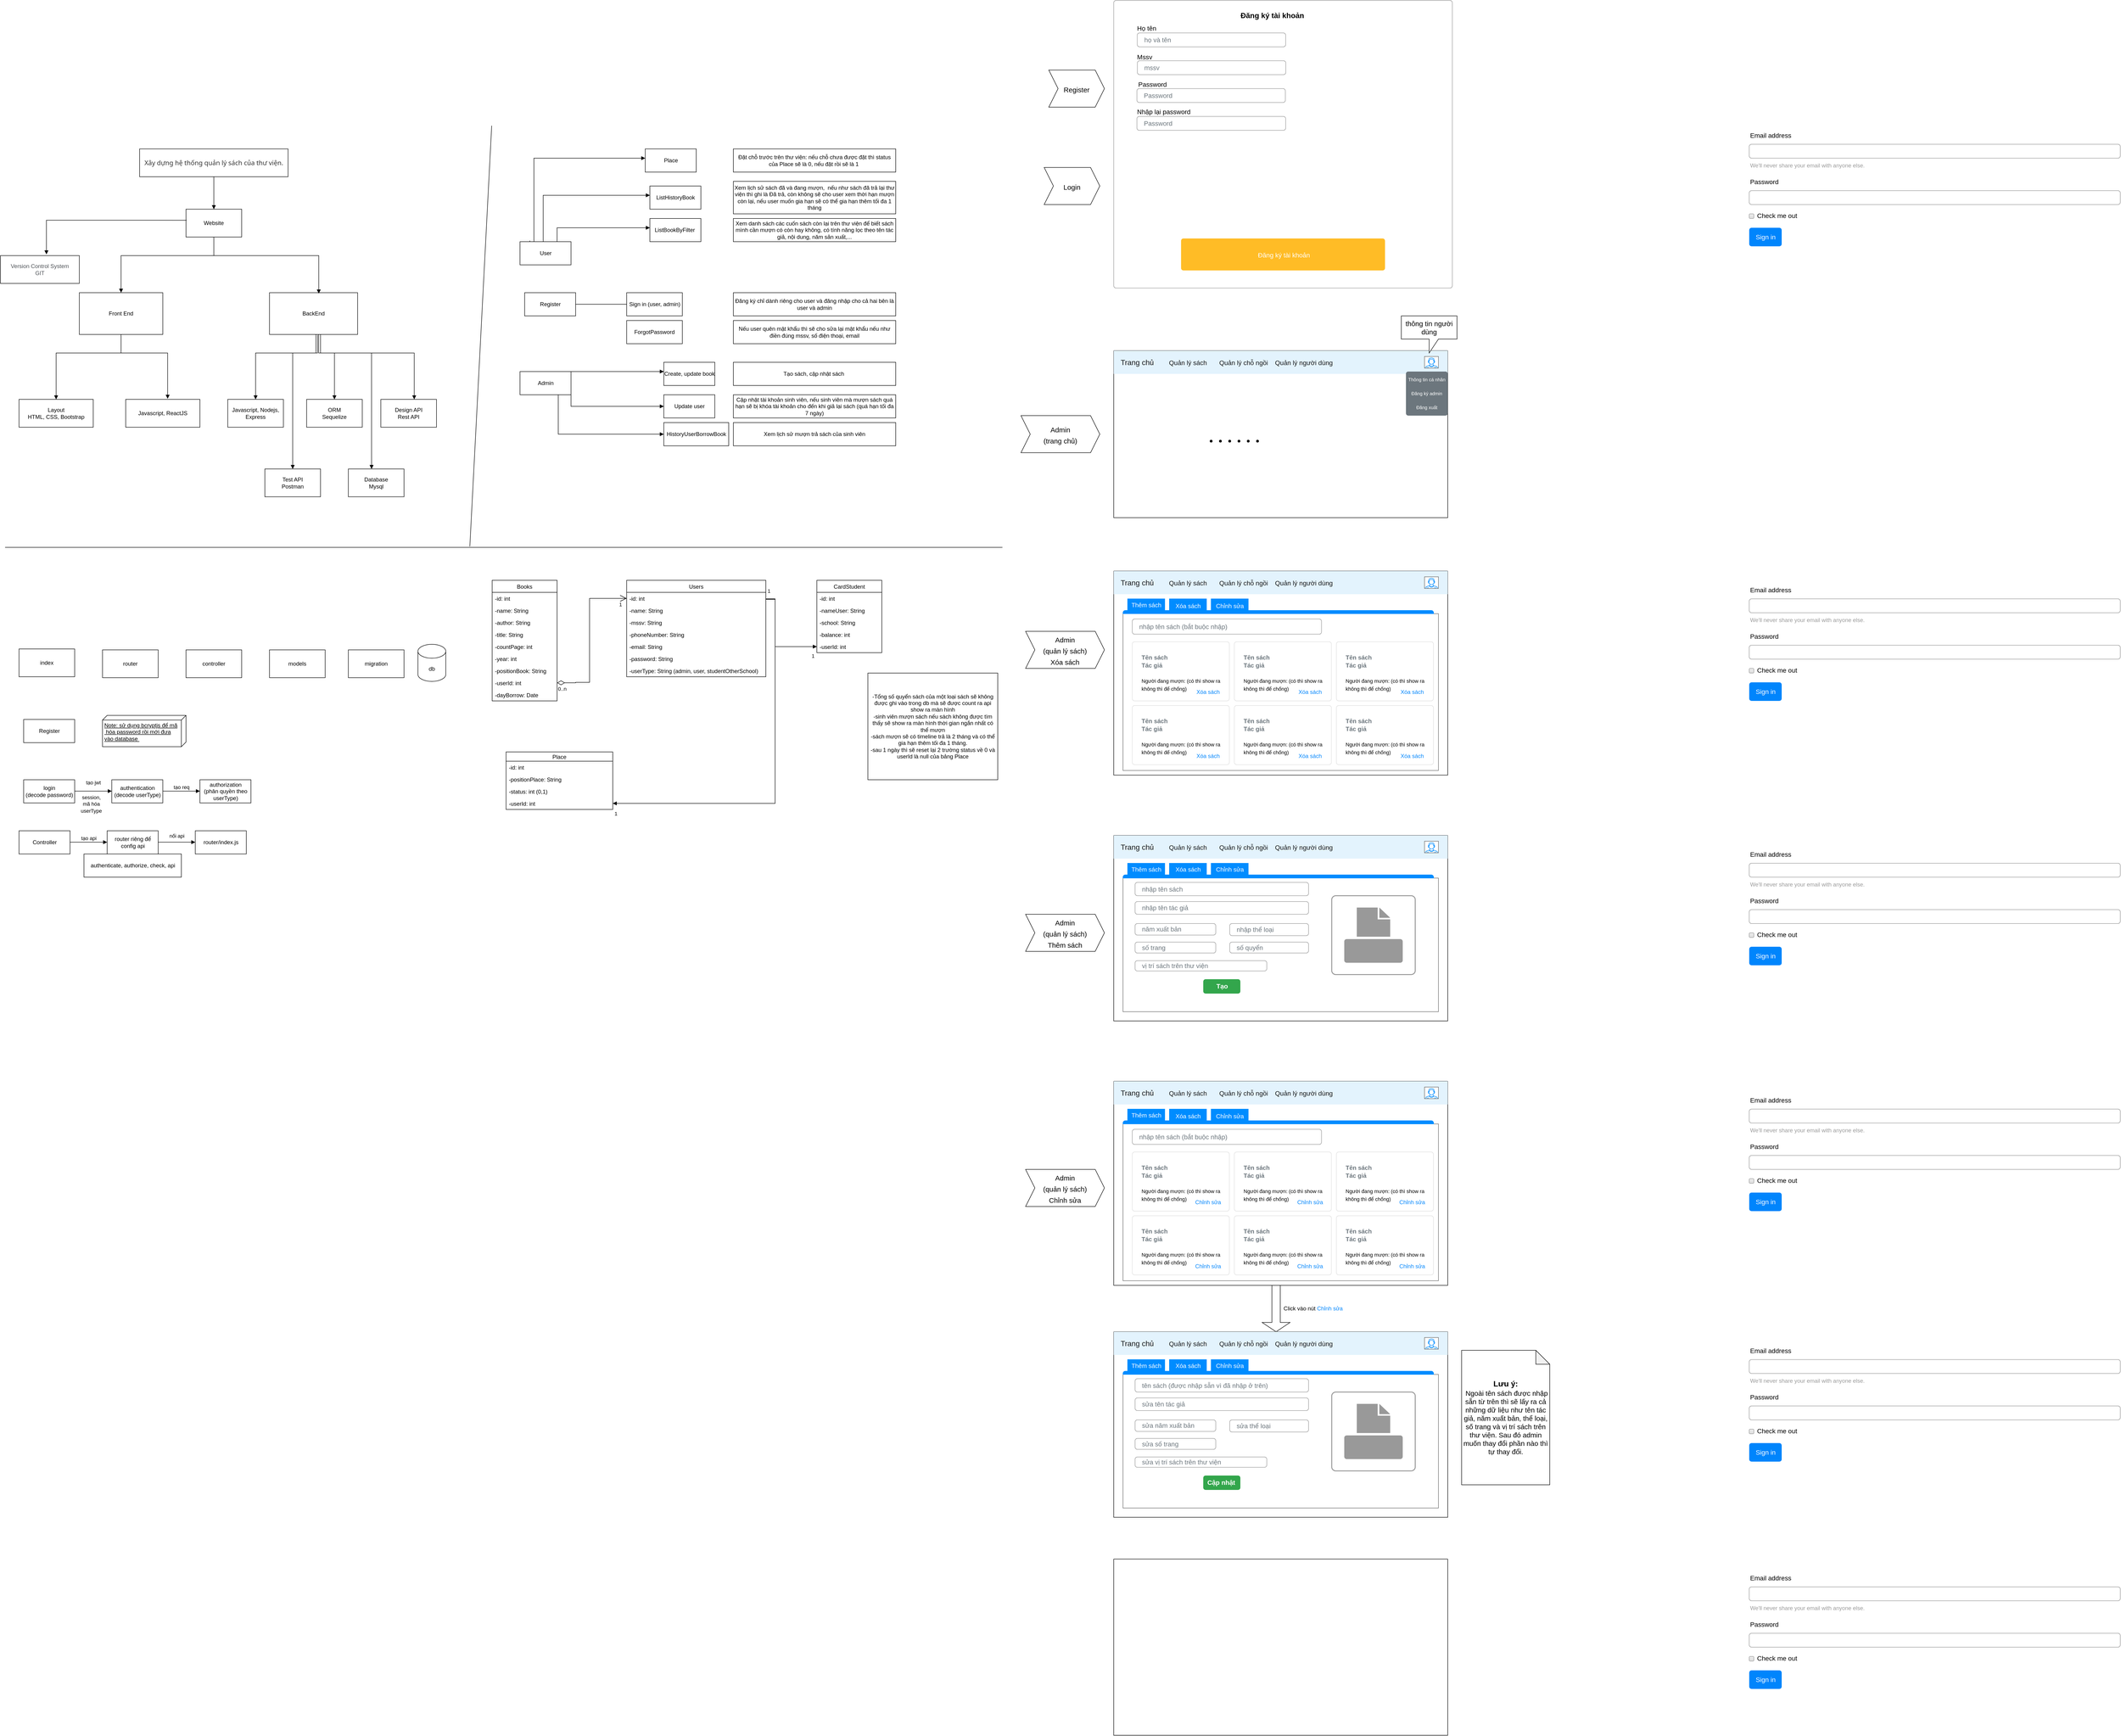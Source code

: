<mxfile version="20.6.0" type="github">
  <diagram id="i-t45R0P4q4NNxCHWem7" name="Trang-1">
    <mxGraphModel dx="2089" dy="2221" grid="1" gridSize="10" guides="1" tooltips="1" connect="1" arrows="1" fold="1" page="1" pageScale="1" pageWidth="1100" pageHeight="1700" math="0" shadow="0">
      <root>
        <mxCell id="0" />
        <mxCell id="1" parent="0" />
        <mxCell id="PMNBnTn1wtBaRZHs1nPm-1" value="Register" style="html=1;" parent="1" vertex="1">
          <mxGeometry x="70" y="360" width="110" height="50" as="geometry" />
        </mxCell>
        <mxCell id="PMNBnTn1wtBaRZHs1nPm-2" value="Sign in (user, admin)" style="html=1;" parent="1" vertex="1">
          <mxGeometry x="290" y="360" width="120" height="50" as="geometry" />
        </mxCell>
        <mxCell id="PMNBnTn1wtBaRZHs1nPm-3" value="" style="line;strokeWidth=1;fillColor=none;align=left;verticalAlign=middle;spacingTop=-1;spacingLeft=3;spacingRight=3;rotatable=0;labelPosition=right;points=[];portConstraint=eastwest;strokeColor=inherit;" parent="1" vertex="1">
          <mxGeometry x="180" y="381" width="110" height="8" as="geometry" />
        </mxCell>
        <mxCell id="PMNBnTn1wtBaRZHs1nPm-4" value="ListBookByFilter&amp;nbsp;" style="html=1;" parent="1" vertex="1">
          <mxGeometry x="340" y="200" width="110" height="50" as="geometry" />
        </mxCell>
        <mxCell id="PMNBnTn1wtBaRZHs1nPm-8" value="Admin" style="html=1;" parent="1" vertex="1">
          <mxGeometry x="60" y="530" width="110" height="50" as="geometry" />
        </mxCell>
        <mxCell id="PMNBnTn1wtBaRZHs1nPm-9" value="User" style="html=1;" parent="1" vertex="1">
          <mxGeometry x="60" y="250" width="110" height="50" as="geometry" />
        </mxCell>
        <mxCell id="PMNBnTn1wtBaRZHs1nPm-11" value="" style="endArrow=block;endFill=1;html=1;edgeStyle=orthogonalEdgeStyle;align=left;verticalAlign=top;rounded=0;" parent="1" edge="1">
          <mxGeometry x="-1" relative="1" as="geometry">
            <mxPoint x="170" y="250" as="sourcePoint" />
            <mxPoint x="340" y="220" as="targetPoint" />
            <Array as="points">
              <mxPoint x="140" y="250" />
              <mxPoint x="140" y="220" />
              <mxPoint x="300" y="220" />
            </Array>
          </mxGeometry>
        </mxCell>
        <mxCell id="PMNBnTn1wtBaRZHs1nPm-14" value="Create, update book" style="html=1;" parent="1" vertex="1">
          <mxGeometry x="370" y="510" width="110" height="50" as="geometry" />
        </mxCell>
        <mxCell id="PMNBnTn1wtBaRZHs1nPm-16" value="Update user" style="html=1;" parent="1" vertex="1">
          <mxGeometry x="370" y="580" width="110" height="50" as="geometry" />
        </mxCell>
        <mxCell id="PMNBnTn1wtBaRZHs1nPm-17" value="" style="endArrow=block;endFill=1;html=1;edgeStyle=orthogonalEdgeStyle;align=left;verticalAlign=top;rounded=0;exitX=1;exitY=0.75;exitDx=0;exitDy=0;entryX=0;entryY=0.5;entryDx=0;entryDy=0;" parent="1" source="PMNBnTn1wtBaRZHs1nPm-8" target="PMNBnTn1wtBaRZHs1nPm-16" edge="1">
          <mxGeometry x="-1" relative="1" as="geometry">
            <mxPoint x="200" y="500" as="sourcePoint" />
            <mxPoint x="360" y="600" as="targetPoint" />
            <Array as="points">
              <mxPoint x="170" y="605" />
            </Array>
          </mxGeometry>
        </mxCell>
        <mxCell id="PMNBnTn1wtBaRZHs1nPm-22" value="" style="line;strokeWidth=1;fillColor=none;align=left;verticalAlign=middle;spacingTop=-1;spacingLeft=3;spacingRight=3;rotatable=0;labelPosition=right;points=[];portConstraint=eastwest;strokeColor=inherit;" parent="1" vertex="1">
          <mxGeometry x="-1050" y="900" width="2150" height="18" as="geometry" />
        </mxCell>
        <mxCell id="PMNBnTn1wtBaRZHs1nPm-23" value="Books" style="swimlane;fontStyle=0;childLayout=stackLayout;horizontal=1;startSize=26;fillColor=none;horizontalStack=0;resizeParent=1;resizeParentMax=0;resizeLast=0;collapsible=1;marginBottom=0;" parent="1" vertex="1">
          <mxGeometry y="980" width="140" height="260" as="geometry" />
        </mxCell>
        <mxCell id="PMNBnTn1wtBaRZHs1nPm-24" value="-id:  int" style="text;strokeColor=none;fillColor=none;align=left;verticalAlign=top;spacingLeft=4;spacingRight=4;overflow=hidden;rotatable=0;points=[[0,0.5],[1,0.5]];portConstraint=eastwest;" parent="PMNBnTn1wtBaRZHs1nPm-23" vertex="1">
          <mxGeometry y="26" width="140" height="26" as="geometry" />
        </mxCell>
        <mxCell id="PMNBnTn1wtBaRZHs1nPm-25" value="-name: String" style="text;strokeColor=none;fillColor=none;align=left;verticalAlign=top;spacingLeft=4;spacingRight=4;overflow=hidden;rotatable=0;points=[[0,0.5],[1,0.5]];portConstraint=eastwest;" parent="PMNBnTn1wtBaRZHs1nPm-23" vertex="1">
          <mxGeometry y="52" width="140" height="26" as="geometry" />
        </mxCell>
        <mxCell id="PMNBnTn1wtBaRZHs1nPm-26" value="-author: String" style="text;strokeColor=none;fillColor=none;align=left;verticalAlign=top;spacingLeft=4;spacingRight=4;overflow=hidden;rotatable=0;points=[[0,0.5],[1,0.5]];portConstraint=eastwest;" parent="PMNBnTn1wtBaRZHs1nPm-23" vertex="1">
          <mxGeometry y="78" width="140" height="26" as="geometry" />
        </mxCell>
        <mxCell id="PMNBnTn1wtBaRZHs1nPm-27" value="-title: String" style="text;strokeColor=none;fillColor=none;align=left;verticalAlign=top;spacingLeft=4;spacingRight=4;overflow=hidden;rotatable=0;points=[[0,0.5],[1,0.5]];portConstraint=eastwest;" parent="PMNBnTn1wtBaRZHs1nPm-23" vertex="1">
          <mxGeometry y="104" width="140" height="26" as="geometry" />
        </mxCell>
        <mxCell id="PMNBnTn1wtBaRZHs1nPm-28" value="-countPage: int" style="text;strokeColor=none;fillColor=none;align=left;verticalAlign=top;spacingLeft=4;spacingRight=4;overflow=hidden;rotatable=0;points=[[0,0.5],[1,0.5]];portConstraint=eastwest;" parent="PMNBnTn1wtBaRZHs1nPm-23" vertex="1">
          <mxGeometry y="130" width="140" height="26" as="geometry" />
        </mxCell>
        <mxCell id="PMNBnTn1wtBaRZHs1nPm-29" value="-year: int&#xa;" style="text;strokeColor=none;fillColor=none;align=left;verticalAlign=top;spacingLeft=4;spacingRight=4;overflow=hidden;rotatable=0;points=[[0,0.5],[1,0.5]];portConstraint=eastwest;" parent="PMNBnTn1wtBaRZHs1nPm-23" vertex="1">
          <mxGeometry y="156" width="140" height="26" as="geometry" />
        </mxCell>
        <mxCell id="PMNBnTn1wtBaRZHs1nPm-31" value="-positionBook: String" style="text;strokeColor=none;fillColor=none;align=left;verticalAlign=top;spacingLeft=4;spacingRight=4;overflow=hidden;rotatable=0;points=[[0,0.5],[1,0.5]];portConstraint=eastwest;" parent="PMNBnTn1wtBaRZHs1nPm-23" vertex="1">
          <mxGeometry y="182" width="140" height="26" as="geometry" />
        </mxCell>
        <mxCell id="sz2PVV6rExKH-MHVUiy9-4" value="-userId: int" style="text;strokeColor=none;fillColor=none;align=left;verticalAlign=top;spacingLeft=4;spacingRight=4;overflow=hidden;rotatable=0;points=[[0,0.5],[1,0.5]];portConstraint=eastwest;" parent="PMNBnTn1wtBaRZHs1nPm-23" vertex="1">
          <mxGeometry y="208" width="140" height="26" as="geometry" />
        </mxCell>
        <mxCell id="PMNBnTn1wtBaRZHs1nPm-44" value="-dayBorrow: Date" style="text;strokeColor=none;fillColor=none;align=left;verticalAlign=top;spacingLeft=4;spacingRight=4;overflow=hidden;rotatable=0;points=[[0,0.5],[1,0.5]];portConstraint=eastwest;" parent="PMNBnTn1wtBaRZHs1nPm-23" vertex="1">
          <mxGeometry y="234" width="140" height="26" as="geometry" />
        </mxCell>
        <mxCell id="PMNBnTn1wtBaRZHs1nPm-32" value="Users" style="swimlane;fontStyle=0;childLayout=stackLayout;horizontal=1;startSize=26;fillColor=none;horizontalStack=0;resizeParent=1;resizeParentMax=0;resizeLast=0;collapsible=1;marginBottom=0;" parent="1" vertex="1">
          <mxGeometry x="290" y="980" width="300" height="208" as="geometry" />
        </mxCell>
        <mxCell id="PMNBnTn1wtBaRZHs1nPm-33" value="-id: int" style="text;strokeColor=none;fillColor=none;align=left;verticalAlign=top;spacingLeft=4;spacingRight=4;overflow=hidden;rotatable=0;points=[[0,0.5],[1,0.5]];portConstraint=eastwest;" parent="PMNBnTn1wtBaRZHs1nPm-32" vertex="1">
          <mxGeometry y="26" width="300" height="26" as="geometry" />
        </mxCell>
        <mxCell id="PMNBnTn1wtBaRZHs1nPm-34" value="-name: String" style="text;strokeColor=none;fillColor=none;align=left;verticalAlign=top;spacingLeft=4;spacingRight=4;overflow=hidden;rotatable=0;points=[[0,0.5],[1,0.5]];portConstraint=eastwest;" parent="PMNBnTn1wtBaRZHs1nPm-32" vertex="1">
          <mxGeometry y="52" width="300" height="26" as="geometry" />
        </mxCell>
        <mxCell id="PMNBnTn1wtBaRZHs1nPm-35" value="-mssv: String" style="text;strokeColor=none;fillColor=none;align=left;verticalAlign=top;spacingLeft=4;spacingRight=4;overflow=hidden;rotatable=0;points=[[0,0.5],[1,0.5]];portConstraint=eastwest;" parent="PMNBnTn1wtBaRZHs1nPm-32" vertex="1">
          <mxGeometry y="78" width="300" height="26" as="geometry" />
        </mxCell>
        <mxCell id="PMNBnTn1wtBaRZHs1nPm-36" value="-phoneNumber: String" style="text;strokeColor=none;fillColor=none;align=left;verticalAlign=top;spacingLeft=4;spacingRight=4;overflow=hidden;rotatable=0;points=[[0,0.5],[1,0.5]];portConstraint=eastwest;" parent="PMNBnTn1wtBaRZHs1nPm-32" vertex="1">
          <mxGeometry y="104" width="300" height="26" as="geometry" />
        </mxCell>
        <mxCell id="PMNBnTn1wtBaRZHs1nPm-37" value="-email: String" style="text;strokeColor=none;fillColor=none;align=left;verticalAlign=top;spacingLeft=4;spacingRight=4;overflow=hidden;rotatable=0;points=[[0,0.5],[1,0.5]];portConstraint=eastwest;" parent="PMNBnTn1wtBaRZHs1nPm-32" vertex="1">
          <mxGeometry y="130" width="300" height="26" as="geometry" />
        </mxCell>
        <mxCell id="PMNBnTn1wtBaRZHs1nPm-38" value="-password: String " style="text;strokeColor=none;fillColor=none;align=left;verticalAlign=top;spacingLeft=4;spacingRight=4;overflow=hidden;rotatable=0;points=[[0,0.5],[1,0.5]];portConstraint=eastwest;" parent="PMNBnTn1wtBaRZHs1nPm-32" vertex="1">
          <mxGeometry y="156" width="300" height="26" as="geometry" />
        </mxCell>
        <mxCell id="PMNBnTn1wtBaRZHs1nPm-39" value="-userType: String (admin, user, studentOtherSchool)" style="text;strokeColor=none;fillColor=none;align=left;verticalAlign=top;spacingLeft=4;spacingRight=4;overflow=hidden;rotatable=0;points=[[0,0.5],[1,0.5]];portConstraint=eastwest;" parent="PMNBnTn1wtBaRZHs1nPm-32" vertex="1">
          <mxGeometry y="182" width="300" height="26" as="geometry" />
        </mxCell>
        <mxCell id="PMNBnTn1wtBaRZHs1nPm-42" value="" style="endArrow=block;endFill=1;html=1;edgeStyle=orthogonalEdgeStyle;align=left;verticalAlign=top;rounded=0;" parent="1" edge="1">
          <mxGeometry x="-1" relative="1" as="geometry">
            <mxPoint x="170" y="530" as="sourcePoint" />
            <mxPoint x="370" y="530" as="targetPoint" />
            <Array as="points">
              <mxPoint x="330" y="530" />
              <mxPoint x="330" y="530" />
            </Array>
          </mxGeometry>
        </mxCell>
        <mxCell id="PMNBnTn1wtBaRZHs1nPm-45" value="Place" style="swimlane;fontStyle=0;childLayout=stackLayout;horizontal=1;startSize=20;fillColor=none;horizontalStack=0;resizeParent=1;resizeParentMax=0;resizeLast=0;collapsible=1;marginBottom=0;" parent="1" vertex="1">
          <mxGeometry x="30" y="1350" width="230" height="124" as="geometry" />
        </mxCell>
        <mxCell id="PMNBnTn1wtBaRZHs1nPm-46" value="-id: int" style="text;strokeColor=none;fillColor=none;align=left;verticalAlign=top;spacingLeft=4;spacingRight=4;overflow=hidden;rotatable=0;points=[[0,0.5],[1,0.5]];portConstraint=eastwest;" parent="PMNBnTn1wtBaRZHs1nPm-45" vertex="1">
          <mxGeometry y="20" width="230" height="26" as="geometry" />
        </mxCell>
        <mxCell id="PMNBnTn1wtBaRZHs1nPm-47" value="-positionPlace: String" style="text;strokeColor=none;fillColor=none;align=left;verticalAlign=top;spacingLeft=4;spacingRight=4;overflow=hidden;rotatable=0;points=[[0,0.5],[1,0.5]];portConstraint=eastwest;" parent="PMNBnTn1wtBaRZHs1nPm-45" vertex="1">
          <mxGeometry y="46" width="230" height="26" as="geometry" />
        </mxCell>
        <mxCell id="PMNBnTn1wtBaRZHs1nPm-48" value="-status: int (0,1)" style="text;strokeColor=none;fillColor=none;align=left;verticalAlign=top;spacingLeft=4;spacingRight=4;overflow=hidden;rotatable=0;points=[[0,0.5],[1,0.5]];portConstraint=eastwest;" parent="PMNBnTn1wtBaRZHs1nPm-45" vertex="1">
          <mxGeometry y="72" width="230" height="26" as="geometry" />
        </mxCell>
        <mxCell id="sz2PVV6rExKH-MHVUiy9-19" value="-userId: int" style="text;strokeColor=none;fillColor=none;align=left;verticalAlign=top;spacingLeft=4;spacingRight=4;overflow=hidden;rotatable=0;points=[[0,0.5],[1,0.5]];portConstraint=eastwest;" parent="PMNBnTn1wtBaRZHs1nPm-45" vertex="1">
          <mxGeometry y="98" width="230" height="26" as="geometry" />
        </mxCell>
        <mxCell id="sz2PVV6rExKH-MHVUiy9-1" value="" style="endArrow=open;html=1;endSize=12;startArrow=diamondThin;startSize=14;startFill=0;edgeStyle=orthogonalEdgeStyle;rounded=0;entryX=0;entryY=0.5;entryDx=0;entryDy=0;exitX=1;exitY=0.5;exitDx=0;exitDy=0;" parent="1" source="sz2PVV6rExKH-MHVUiy9-4" target="PMNBnTn1wtBaRZHs1nPm-33" edge="1">
          <mxGeometry x="0.016" relative="1" as="geometry">
            <mxPoint x="180" y="1180" as="sourcePoint" />
            <mxPoint x="210" y="980" as="targetPoint" />
            <Array as="points">
              <mxPoint x="180" y="1201" />
              <mxPoint x="180" y="1200" />
              <mxPoint x="210" y="1200" />
              <mxPoint x="210" y="1019" />
            </Array>
            <mxPoint as="offset" />
          </mxGeometry>
        </mxCell>
        <mxCell id="sz2PVV6rExKH-MHVUiy9-2" value="0..n" style="edgeLabel;resizable=0;html=1;align=left;verticalAlign=top;" parent="sz2PVV6rExKH-MHVUiy9-1" connectable="0" vertex="1">
          <mxGeometry x="-1" relative="1" as="geometry" />
        </mxCell>
        <mxCell id="sz2PVV6rExKH-MHVUiy9-3" value="1" style="edgeLabel;resizable=0;html=1;align=right;verticalAlign=top;" parent="sz2PVV6rExKH-MHVUiy9-1" connectable="0" vertex="1">
          <mxGeometry x="1" relative="1" as="geometry">
            <mxPoint x="-10" as="offset" />
          </mxGeometry>
        </mxCell>
        <mxCell id="sz2PVV6rExKH-MHVUiy9-5" value="ListHistoryBook" style="html=1;" parent="1" vertex="1">
          <mxGeometry x="340" y="130" width="110" height="50" as="geometry" />
        </mxCell>
        <mxCell id="sz2PVV6rExKH-MHVUiy9-6" value="HistoryUserBorrowBook" style="html=1;" parent="1" vertex="1">
          <mxGeometry x="370" y="640" width="140" height="50" as="geometry" />
        </mxCell>
        <mxCell id="sz2PVV6rExKH-MHVUiy9-10" value="" style="endArrow=block;endFill=1;html=1;edgeStyle=orthogonalEdgeStyle;align=left;verticalAlign=top;rounded=0;exitX=0.5;exitY=0;exitDx=0;exitDy=0;" parent="1" source="PMNBnTn1wtBaRZHs1nPm-9" edge="1">
          <mxGeometry x="-1" y="25" relative="1" as="geometry">
            <mxPoint x="120" y="240" as="sourcePoint" />
            <mxPoint x="340" y="150" as="targetPoint" />
            <Array as="points">
              <mxPoint x="110" y="250" />
              <mxPoint x="110" y="150" />
            </Array>
            <mxPoint x="15" y="-5" as="offset" />
          </mxGeometry>
        </mxCell>
        <mxCell id="sz2PVV6rExKH-MHVUiy9-12" value="" style="endArrow=block;endFill=1;html=1;edgeStyle=orthogonalEdgeStyle;align=left;verticalAlign=top;rounded=0;exitX=0.75;exitY=1;exitDx=0;exitDy=0;" parent="1" source="PMNBnTn1wtBaRZHs1nPm-8" edge="1">
          <mxGeometry x="-1" relative="1" as="geometry">
            <mxPoint x="80" y="470" as="sourcePoint" />
            <mxPoint x="370" y="665" as="targetPoint" />
            <Array as="points">
              <mxPoint x="143" y="665" />
            </Array>
          </mxGeometry>
        </mxCell>
        <mxCell id="sz2PVV6rExKH-MHVUiy9-13" value="Place" style="html=1;" parent="1" vertex="1">
          <mxGeometry x="330" y="50" width="110" height="50" as="geometry" />
        </mxCell>
        <mxCell id="sz2PVV6rExKH-MHVUiy9-14" value="" style="endArrow=block;endFill=1;html=1;edgeStyle=orthogonalEdgeStyle;align=left;verticalAlign=top;rounded=0;exitX=0.193;exitY=-0.044;exitDx=0;exitDy=0;exitPerimeter=0;" parent="1" source="PMNBnTn1wtBaRZHs1nPm-9" edge="1">
          <mxGeometry x="-1" relative="1" as="geometry">
            <mxPoint x="115" y="172.5" as="sourcePoint" />
            <mxPoint x="330" y="70" as="targetPoint" />
            <Array as="points">
              <mxPoint x="81" y="250" />
              <mxPoint x="90" y="250" />
              <mxPoint x="90" y="70" />
            </Array>
          </mxGeometry>
        </mxCell>
        <mxCell id="sz2PVV6rExKH-MHVUiy9-15" value="" style="endArrow=block;endFill=1;html=1;edgeStyle=orthogonalEdgeStyle;align=left;verticalAlign=top;rounded=0;entryX=1;entryY=0.5;entryDx=0;entryDy=0;exitX=1;exitY=0.5;exitDx=0;exitDy=0;" parent="1" source="PMNBnTn1wtBaRZHs1nPm-33" target="sz2PVV6rExKH-MHVUiy9-19" edge="1">
          <mxGeometry x="-0.903" y="10" relative="1" as="geometry">
            <mxPoint x="520" y="1020" as="sourcePoint" />
            <mxPoint x="310" y="1400" as="targetPoint" />
            <Array as="points">
              <mxPoint x="590" y="1020" />
              <mxPoint x="610" y="1020" />
              <mxPoint x="610" y="1461" />
            </Array>
            <mxPoint as="offset" />
          </mxGeometry>
        </mxCell>
        <mxCell id="sz2PVV6rExKH-MHVUiy9-20" value="1" style="edgeLabel;resizable=0;html=1;align=right;verticalAlign=top;" parent="1" connectable="0" vertex="1">
          <mxGeometry x="600" y="990" as="geometry" />
        </mxCell>
        <mxCell id="sz2PVV6rExKH-MHVUiy9-21" value="1" style="edgeLabel;resizable=0;html=1;align=right;verticalAlign=top;" parent="1" connectable="0" vertex="1">
          <mxGeometry x="270" y="1470" as="geometry" />
        </mxCell>
        <mxCell id="wgvQ3o1FkacQmC9o5JXv-1" value="Front End" style="rounded=0;whiteSpace=wrap;html=1;" parent="1" vertex="1">
          <mxGeometry x="-890" y="360" width="180" height="90" as="geometry" />
        </mxCell>
        <mxCell id="wgvQ3o1FkacQmC9o5JXv-3" value="BackEnd" style="rounded=0;whiteSpace=wrap;html=1;" parent="1" vertex="1">
          <mxGeometry x="-480" y="360" width="190" height="90" as="geometry" />
        </mxCell>
        <mxCell id="wgvQ3o1FkacQmC9o5JXv-4" value="&lt;span style=&quot;color: rgb(52, 52, 52); font-family: &amp;quot;Segoe UI&amp;quot;, &amp;quot;Helvetica Neue&amp;quot;, &amp;quot;Droid Sans&amp;quot;, Arial, Tahoma, Geneva, sans-serif; font-size: 14px; text-align: right; background-color: rgb(255, 255, 255);&quot;&gt;Xây dựng hệ thống quản lý sách của thư viện.&lt;/span&gt;" style="rounded=0;whiteSpace=wrap;html=1;" parent="1" vertex="1">
          <mxGeometry x="-760" y="50" width="320" height="60" as="geometry" />
        </mxCell>
        <mxCell id="wgvQ3o1FkacQmC9o5JXv-5" value="Website" style="rounded=0;whiteSpace=wrap;html=1;" parent="1" vertex="1">
          <mxGeometry x="-660" y="180" width="120" height="60" as="geometry" />
        </mxCell>
        <mxCell id="wgvQ3o1FkacQmC9o5JXv-6" value="" style="endArrow=block;endFill=1;html=1;edgeStyle=orthogonalEdgeStyle;align=left;verticalAlign=top;rounded=0;entryX=0.5;entryY=0;entryDx=0;entryDy=0;exitX=0.5;exitY=1;exitDx=0;exitDy=0;" parent="1" source="wgvQ3o1FkacQmC9o5JXv-4" target="wgvQ3o1FkacQmC9o5JXv-5" edge="1">
          <mxGeometry x="-1" relative="1" as="geometry">
            <mxPoint x="-920" y="150" as="sourcePoint" />
            <mxPoint x="-760" y="150" as="targetPoint" />
          </mxGeometry>
        </mxCell>
        <mxCell id="wgvQ3o1FkacQmC9o5JXv-8" value="" style="endArrow=block;endFill=1;html=1;edgeStyle=orthogonalEdgeStyle;align=left;verticalAlign=top;rounded=0;exitX=0.5;exitY=1;exitDx=0;exitDy=0;entryX=0.5;entryY=0;entryDx=0;entryDy=0;" parent="1" source="wgvQ3o1FkacQmC9o5JXv-5" target="wgvQ3o1FkacQmC9o5JXv-1" edge="1">
          <mxGeometry x="-1" relative="1" as="geometry">
            <mxPoint x="-750" y="120" as="sourcePoint" />
            <mxPoint x="-960" y="280" as="targetPoint" />
            <Array as="points">
              <mxPoint x="-760" y="280" />
              <mxPoint x="-960" y="280" />
            </Array>
          </mxGeometry>
        </mxCell>
        <mxCell id="wgvQ3o1FkacQmC9o5JXv-9" value="" style="endArrow=block;endFill=1;html=1;edgeStyle=orthogonalEdgeStyle;align=left;verticalAlign=top;rounded=0;entryX=0.559;entryY=0.02;entryDx=0;entryDy=0;entryPerimeter=0;exitX=0.5;exitY=1;exitDx=0;exitDy=0;" parent="1" source="wgvQ3o1FkacQmC9o5JXv-5" target="wgvQ3o1FkacQmC9o5JXv-3" edge="1">
          <mxGeometry x="-1" relative="1" as="geometry">
            <mxPoint x="-760" y="250" as="sourcePoint" />
            <mxPoint x="-570" y="300" as="targetPoint" />
            <Array as="points">
              <mxPoint x="-600" y="280" />
              <mxPoint x="-374" y="280" />
            </Array>
          </mxGeometry>
        </mxCell>
        <mxCell id="wgvQ3o1FkacQmC9o5JXv-10" value="Đặt chỗ trước trên thư viện: nếu chỗ chưa được đặt thì status của Place sẽ là 0, nếu đặt rồi sẽ là 1&amp;nbsp;" style="rounded=0;whiteSpace=wrap;html=1;" parent="1" vertex="1">
          <mxGeometry x="520" y="50" width="350" height="50" as="geometry" />
        </mxCell>
        <mxCell id="wgvQ3o1FkacQmC9o5JXv-11" value="Xem lịch sử sách đã và đang mượn,&amp;nbsp; nếu như sách đã trả lại thư viện thì ghi là Đã trả, còn không sẽ cho user xem thời hạn mượn còn lại, nếu user muốn gia hạn sẽ có thể gia hạn thêm tối đa 1 tháng" style="rounded=0;whiteSpace=wrap;html=1;" parent="1" vertex="1">
          <mxGeometry x="520" y="120" width="350" height="70" as="geometry" />
        </mxCell>
        <mxCell id="wgvQ3o1FkacQmC9o5JXv-12" value="Xem danh sách các cuốn sách còn lại trên thư viện để biết sách mình cần mượn có còn hay không, có tính năng lọc theo tên tác giả, nội dung, năm sản xuất,..." style="rounded=0;whiteSpace=wrap;html=1;" parent="1" vertex="1">
          <mxGeometry x="520" y="200" width="350" height="50" as="geometry" />
        </mxCell>
        <mxCell id="wgvQ3o1FkacQmC9o5JXv-13" value="Đăng ký chỉ dành riêng cho user và đăng nhập cho cả hai bên là user và admin" style="rounded=0;whiteSpace=wrap;html=1;" parent="1" vertex="1">
          <mxGeometry x="520" y="360" width="350" height="50" as="geometry" />
        </mxCell>
        <mxCell id="wgvQ3o1FkacQmC9o5JXv-15" value="Tạo sách, cập nhật sách&amp;nbsp;" style="rounded=0;whiteSpace=wrap;html=1;" parent="1" vertex="1">
          <mxGeometry x="520" y="510" width="350" height="50" as="geometry" />
        </mxCell>
        <mxCell id="wgvQ3o1FkacQmC9o5JXv-16" value="Cập nhật tài khoản sinh viên, nếu sinh viên mà mượn sách quá hạn sẽ bị khóa tài khoản cho đến khi giả lại sách (quá hạn tối đa 7 ngày)" style="rounded=0;whiteSpace=wrap;html=1;" parent="1" vertex="1">
          <mxGeometry x="520" y="580" width="350" height="50" as="geometry" />
        </mxCell>
        <mxCell id="wgvQ3o1FkacQmC9o5JXv-18" value="Xem lịch sử mượn trả sách của sinh viên" style="rounded=0;whiteSpace=wrap;html=1;" parent="1" vertex="1">
          <mxGeometry x="520" y="640" width="350" height="50" as="geometry" />
        </mxCell>
        <mxCell id="wgvQ3o1FkacQmC9o5JXv-21" value="Layout&lt;br&gt;HTML, CSS, Bootstrap" style="rounded=0;whiteSpace=wrap;html=1;" parent="1" vertex="1">
          <mxGeometry x="-1020" y="590" width="160" height="60" as="geometry" />
        </mxCell>
        <mxCell id="wgvQ3o1FkacQmC9o5JXv-22" value="" style="endArrow=block;endFill=1;html=1;edgeStyle=orthogonalEdgeStyle;align=left;verticalAlign=top;rounded=0;exitX=0.5;exitY=1;exitDx=0;exitDy=0;" parent="1" edge="1">
          <mxGeometry x="-1" relative="1" as="geometry">
            <mxPoint x="-800" y="450" as="sourcePoint" />
            <mxPoint x="-940" y="590" as="targetPoint" />
            <Array as="points">
              <mxPoint x="-800" y="490" />
              <mxPoint x="-940" y="490" />
              <mxPoint x="-940" y="570" />
            </Array>
          </mxGeometry>
        </mxCell>
        <mxCell id="wgvQ3o1FkacQmC9o5JXv-23" value="Javascript, ReactJS" style="rounded=0;whiteSpace=wrap;html=1;" parent="1" vertex="1">
          <mxGeometry x="-790" y="590" width="160" height="60" as="geometry" />
        </mxCell>
        <mxCell id="wgvQ3o1FkacQmC9o5JXv-27" value="" style="endArrow=block;endFill=1;html=1;edgeStyle=orthogonalEdgeStyle;align=left;verticalAlign=top;rounded=0;entryX=0.565;entryY=-0.023;entryDx=0;entryDy=0;entryPerimeter=0;" parent="1" target="wgvQ3o1FkacQmC9o5JXv-23" edge="1">
          <mxGeometry x="-0.895" y="20" relative="1" as="geometry">
            <mxPoint x="-800" y="460" as="sourcePoint" />
            <mxPoint x="-720" y="550" as="targetPoint" />
            <Array as="points">
              <mxPoint x="-800" y="490" />
              <mxPoint x="-700" y="490" />
            </Array>
            <mxPoint as="offset" />
          </mxGeometry>
        </mxCell>
        <mxCell id="wgvQ3o1FkacQmC9o5JXv-29" value="Javascript, Nodejs, Express" style="rounded=0;whiteSpace=wrap;html=1;" parent="1" vertex="1">
          <mxGeometry x="-570" y="590" width="120" height="60" as="geometry" />
        </mxCell>
        <mxCell id="wgvQ3o1FkacQmC9o5JXv-30" value="ORM&lt;br&gt;Sequelize" style="rounded=0;whiteSpace=wrap;html=1;" parent="1" vertex="1">
          <mxGeometry x="-400" y="590" width="120" height="60" as="geometry" />
        </mxCell>
        <mxCell id="wgvQ3o1FkacQmC9o5JXv-31" value="Design API&lt;br&gt;Rest API" style="rounded=0;whiteSpace=wrap;html=1;" parent="1" vertex="1">
          <mxGeometry x="-240" y="590" width="120" height="60" as="geometry" />
        </mxCell>
        <mxCell id="wgvQ3o1FkacQmC9o5JXv-32" value="" style="endArrow=block;endFill=1;html=1;edgeStyle=orthogonalEdgeStyle;align=left;verticalAlign=top;rounded=0;entryX=0.5;entryY=0;entryDx=0;entryDy=0;exitX=0.545;exitY=1.011;exitDx=0;exitDy=0;exitPerimeter=0;" parent="1" source="wgvQ3o1FkacQmC9o5JXv-3" target="wgvQ3o1FkacQmC9o5JXv-29" edge="1">
          <mxGeometry x="-1" relative="1" as="geometry">
            <mxPoint x="-690" y="480" as="sourcePoint" />
            <mxPoint x="-530" y="480" as="targetPoint" />
            <Array as="points">
              <mxPoint x="-376" y="490" />
              <mxPoint x="-510" y="490" />
            </Array>
          </mxGeometry>
        </mxCell>
        <mxCell id="wgvQ3o1FkacQmC9o5JXv-34" value="" style="endArrow=block;endFill=1;html=1;edgeStyle=orthogonalEdgeStyle;align=left;verticalAlign=top;rounded=0;entryX=0.5;entryY=0;entryDx=0;entryDy=0;" parent="1" target="wgvQ3o1FkacQmC9o5JXv-30" edge="1">
          <mxGeometry x="-1" relative="1" as="geometry">
            <mxPoint x="-374" y="450" as="sourcePoint" />
            <mxPoint x="-530" y="480" as="targetPoint" />
            <Array as="points">
              <mxPoint x="-374" y="490" />
              <mxPoint x="-340" y="490" />
            </Array>
          </mxGeometry>
        </mxCell>
        <mxCell id="wgvQ3o1FkacQmC9o5JXv-36" value="" style="endArrow=block;endFill=1;html=1;edgeStyle=orthogonalEdgeStyle;align=left;verticalAlign=top;rounded=0;" parent="1" edge="1">
          <mxGeometry x="-1" relative="1" as="geometry">
            <mxPoint x="-360" y="450" as="sourcePoint" />
            <mxPoint x="-168" y="590" as="targetPoint" />
            <Array as="points">
              <mxPoint x="-370" y="450" />
              <mxPoint x="-370" y="490" />
              <mxPoint x="-168" y="490" />
            </Array>
          </mxGeometry>
        </mxCell>
        <mxCell id="wgvQ3o1FkacQmC9o5JXv-38" value="Test API&lt;br&gt;Postman" style="rounded=0;whiteSpace=wrap;html=1;" parent="1" vertex="1">
          <mxGeometry x="-490" y="740" width="120" height="60" as="geometry" />
        </mxCell>
        <mxCell id="wgvQ3o1FkacQmC9o5JXv-39" value="&lt;span style=&quot;color: rgb(77, 81, 86); font-family: arial, sans-serif; text-align: left; background-color: rgb(255, 255, 255);&quot;&gt;&lt;font style=&quot;font-size: 12px;&quot;&gt;Version Control System&lt;/font&gt;&lt;br&gt;&lt;font style=&quot;font-size: 12px;&quot;&gt;GIT&lt;/font&gt;&lt;br&gt;&lt;/span&gt;" style="rounded=0;whiteSpace=wrap;html=1;" parent="1" vertex="1">
          <mxGeometry x="-1060" y="280" width="170" height="60" as="geometry" />
        </mxCell>
        <mxCell id="wgvQ3o1FkacQmC9o5JXv-40" value="" style="endArrow=block;endFill=1;html=1;edgeStyle=orthogonalEdgeStyle;align=left;verticalAlign=top;rounded=0;exitX=0.01;exitY=0.397;exitDx=0;exitDy=0;exitPerimeter=0;entryX=0.583;entryY=-0.043;entryDx=0;entryDy=0;entryPerimeter=0;" parent="1" source="wgvQ3o1FkacQmC9o5JXv-5" target="wgvQ3o1FkacQmC9o5JXv-39" edge="1">
          <mxGeometry x="-1" y="14" relative="1" as="geometry">
            <mxPoint x="-790" y="160" as="sourcePoint" />
            <mxPoint x="-1040" y="220" as="targetPoint" />
            <Array as="points">
              <mxPoint x="-961" y="204" />
            </Array>
            <mxPoint x="-4" y="-10" as="offset" />
          </mxGeometry>
        </mxCell>
        <mxCell id="wgvQ3o1FkacQmC9o5JXv-42" value="Database&lt;br&gt;Mysql" style="rounded=0;whiteSpace=wrap;html=1;fontSize=12;" parent="1" vertex="1">
          <mxGeometry x="-310" y="740" width="120" height="60" as="geometry" />
        </mxCell>
        <mxCell id="wgvQ3o1FkacQmC9o5JXv-43" value="" style="endArrow=block;endFill=1;html=1;edgeStyle=orthogonalEdgeStyle;align=left;verticalAlign=top;rounded=0;fontSize=12;exitX=0.5;exitY=1;exitDx=0;exitDy=0;" parent="1" source="wgvQ3o1FkacQmC9o5JXv-3" target="wgvQ3o1FkacQmC9o5JXv-38" edge="1">
          <mxGeometry x="-1" relative="1" as="geometry">
            <mxPoint x="-380" y="460" as="sourcePoint" />
            <mxPoint x="-310" y="640" as="targetPoint" />
            <Array as="points">
              <mxPoint x="-380" y="450" />
              <mxPoint x="-380" y="490" />
              <mxPoint x="-430" y="490" />
            </Array>
          </mxGeometry>
        </mxCell>
        <mxCell id="wgvQ3o1FkacQmC9o5JXv-45" value="" style="endArrow=block;endFill=1;html=1;edgeStyle=orthogonalEdgeStyle;align=left;verticalAlign=top;rounded=0;fontSize=12;entryX=0.417;entryY=0;entryDx=0;entryDy=0;entryPerimeter=0;" parent="1" target="wgvQ3o1FkacQmC9o5JXv-42" edge="1">
          <mxGeometry x="-1" relative="1" as="geometry">
            <mxPoint x="-370" y="454" as="sourcePoint" />
            <mxPoint x="-260" y="720" as="targetPoint" />
            <Array as="points">
              <mxPoint x="-370" y="490" />
              <mxPoint x="-260" y="490" />
            </Array>
          </mxGeometry>
        </mxCell>
        <mxCell id="wgvQ3o1FkacQmC9o5JXv-47" value="ForgotPassword" style="rounded=0;whiteSpace=wrap;html=1;fontSize=12;" parent="1" vertex="1">
          <mxGeometry x="290" y="420" width="120" height="50" as="geometry" />
        </mxCell>
        <mxCell id="wgvQ3o1FkacQmC9o5JXv-49" value="Nếu user quên mật khẩu thì sẽ cho sửa lại mật khẩu nếu như điền đúng mssv, số điện thoại, email" style="rounded=0;whiteSpace=wrap;html=1;" parent="1" vertex="1">
          <mxGeometry x="520" y="420" width="350" height="50" as="geometry" />
        </mxCell>
        <mxCell id="uZuEM_bw6iPWwp2u1Iur-1" value="" style="endArrow=none;html=1;rounded=0;exitX=0.466;exitY=0.389;exitDx=0;exitDy=0;exitPerimeter=0;" parent="1" source="PMNBnTn1wtBaRZHs1nPm-22" edge="1">
          <mxGeometry width="50" height="50" relative="1" as="geometry">
            <mxPoint x="-160" y="750" as="sourcePoint" />
            <mxPoint x="-1" as="targetPoint" />
          </mxGeometry>
        </mxCell>
        <mxCell id="XsTKVomyEp_vysgjA1EA-1" value="CardStudent" style="swimlane;fontStyle=0;childLayout=stackLayout;horizontal=1;startSize=26;fillColor=none;horizontalStack=0;resizeParent=1;resizeParentMax=0;resizeLast=0;collapsible=1;marginBottom=0;" parent="1" vertex="1">
          <mxGeometry x="700" y="980" width="140" height="156" as="geometry" />
        </mxCell>
        <mxCell id="XsTKVomyEp_vysgjA1EA-2" value="-id: int" style="text;strokeColor=none;fillColor=none;align=left;verticalAlign=top;spacingLeft=4;spacingRight=4;overflow=hidden;rotatable=0;points=[[0,0.5],[1,0.5]];portConstraint=eastwest;" parent="XsTKVomyEp_vysgjA1EA-1" vertex="1">
          <mxGeometry y="26" width="140" height="26" as="geometry" />
        </mxCell>
        <mxCell id="XsTKVomyEp_vysgjA1EA-3" value="-nameUser:  String" style="text;strokeColor=none;fillColor=none;align=left;verticalAlign=top;spacingLeft=4;spacingRight=4;overflow=hidden;rotatable=0;points=[[0,0.5],[1,0.5]];portConstraint=eastwest;" parent="XsTKVomyEp_vysgjA1EA-1" vertex="1">
          <mxGeometry y="52" width="140" height="26" as="geometry" />
        </mxCell>
        <mxCell id="XsTKVomyEp_vysgjA1EA-4" value="-school: String" style="text;strokeColor=none;fillColor=none;align=left;verticalAlign=top;spacingLeft=4;spacingRight=4;overflow=hidden;rotatable=0;points=[[0,0.5],[1,0.5]];portConstraint=eastwest;" parent="XsTKVomyEp_vysgjA1EA-1" vertex="1">
          <mxGeometry y="78" width="140" height="26" as="geometry" />
        </mxCell>
        <mxCell id="XsTKVomyEp_vysgjA1EA-5" value="-balance: int" style="text;strokeColor=none;fillColor=none;align=left;verticalAlign=top;spacingLeft=4;spacingRight=4;overflow=hidden;rotatable=0;points=[[0,0.5],[1,0.5]];portConstraint=eastwest;" parent="XsTKVomyEp_vysgjA1EA-1" vertex="1">
          <mxGeometry y="104" width="140" height="26" as="geometry" />
        </mxCell>
        <mxCell id="XsTKVomyEp_vysgjA1EA-6" value="-userId: int" style="text;strokeColor=none;fillColor=none;align=left;verticalAlign=top;spacingLeft=4;spacingRight=4;overflow=hidden;rotatable=0;points=[[0,0.5],[1,0.5]];portConstraint=eastwest;" parent="XsTKVomyEp_vysgjA1EA-1" vertex="1">
          <mxGeometry y="130" width="140" height="26" as="geometry" />
        </mxCell>
        <mxCell id="XsTKVomyEp_vysgjA1EA-11" value="" style="endArrow=block;endFill=1;html=1;edgeStyle=orthogonalEdgeStyle;align=left;verticalAlign=top;rounded=0;exitX=1;exitY=0.5;exitDx=0;exitDy=0;entryX=0;entryY=0.5;entryDx=0;entryDy=0;" parent="1" target="XsTKVomyEp_vysgjA1EA-6" edge="1">
          <mxGeometry x="-0.903" y="10" relative="1" as="geometry">
            <mxPoint x="590" y="1019.5" as="sourcePoint" />
            <mxPoint x="670" y="1140" as="targetPoint" />
            <Array as="points">
              <mxPoint x="590" y="1021" />
              <mxPoint x="610" y="1021" />
              <mxPoint x="610" y="1123" />
            </Array>
            <mxPoint as="offset" />
          </mxGeometry>
        </mxCell>
        <mxCell id="XsTKVomyEp_vysgjA1EA-12" value="1" style="edgeLabel;resizable=0;html=1;align=right;verticalAlign=top;" parent="1" connectable="0" vertex="1">
          <mxGeometry x="695" y="1130" as="geometry" />
        </mxCell>
        <mxCell id="XsTKVomyEp_vysgjA1EA-13" value="-Tổng số quyển sách của một loại sách sẽ không được ghi vào trong db mà sẽ được count ra api show ra màn hình&lt;br&gt;-sinh viên mượn sách nếu sách không được tìm thấy sẽ show ra màn hình thời gian ngắn nhất có thể mượn&lt;br&gt;-sách mượn sẽ có timeline trả là 2 tháng và có thể gia hạn thêm tối đa 1 tháng.&lt;br&gt;-sau 1 ngày thì sẽ reset lại 2 trường status về 0 và userId là null của bảng Place" style="rounded=0;whiteSpace=wrap;html=1;" parent="1" vertex="1">
          <mxGeometry x="810" y="1180" width="280" height="230" as="geometry" />
        </mxCell>
        <mxCell id="J5_ubwYrpImXxwMJO44a-1" value="index" style="rounded=0;whiteSpace=wrap;html=1;" parent="1" vertex="1">
          <mxGeometry x="-1020" y="1128" width="120" height="60" as="geometry" />
        </mxCell>
        <mxCell id="J5_ubwYrpImXxwMJO44a-2" value="router" style="rounded=0;whiteSpace=wrap;html=1;" parent="1" vertex="1">
          <mxGeometry x="-840" y="1130" width="120" height="60" as="geometry" />
        </mxCell>
        <mxCell id="J5_ubwYrpImXxwMJO44a-3" value="controller" style="rounded=0;whiteSpace=wrap;html=1;" parent="1" vertex="1">
          <mxGeometry x="-660" y="1130" width="120" height="60" as="geometry" />
        </mxCell>
        <mxCell id="J5_ubwYrpImXxwMJO44a-4" value="migration" style="rounded=0;whiteSpace=wrap;html=1;" parent="1" vertex="1">
          <mxGeometry x="-310" y="1130" width="120" height="60" as="geometry" />
        </mxCell>
        <mxCell id="J5_ubwYrpImXxwMJO44a-5" value="models" style="rounded=0;whiteSpace=wrap;html=1;" parent="1" vertex="1">
          <mxGeometry x="-480" y="1130" width="120" height="60" as="geometry" />
        </mxCell>
        <mxCell id="J5_ubwYrpImXxwMJO44a-6" value="db" style="shape=cylinder3;whiteSpace=wrap;html=1;boundedLbl=1;backgroundOutline=1;size=15;" parent="1" vertex="1">
          <mxGeometry x="-160" y="1118" width="60" height="80" as="geometry" />
        </mxCell>
        <mxCell id="5y8kFZeuz5u2EM3Kr_l1-4" value="tạo jwt" style="html=1;verticalAlign=bottom;endArrow=block;rounded=0;" parent="1" edge="1">
          <mxGeometry y="10" width="80" relative="1" as="geometry">
            <mxPoint x="-900" y="1434.5" as="sourcePoint" />
            <mxPoint x="-820" y="1434.5" as="targetPoint" />
            <mxPoint as="offset" />
          </mxGeometry>
        </mxCell>
        <mxCell id="5y8kFZeuz5u2EM3Kr_l1-5" value="login&lt;br&gt;(decode password)" style="html=1;" parent="1" vertex="1">
          <mxGeometry x="-1010" y="1410" width="110" height="50" as="geometry" />
        </mxCell>
        <mxCell id="5y8kFZeuz5u2EM3Kr_l1-6" value="authentication&lt;br&gt;(decode userType)" style="html=1;" parent="1" vertex="1">
          <mxGeometry x="-820" y="1410" width="110" height="50" as="geometry" />
        </mxCell>
        <mxCell id="5y8kFZeuz5u2EM3Kr_l1-7" value="&lt;div style=&quot;text-align: center;&quot;&gt;&lt;span style=&quot;font-size: 11px; background-color: rgb(255, 255, 255);&quot;&gt;session, mã hóa userType&lt;/span&gt;&lt;/div&gt;" style="text;whiteSpace=wrap;html=1;" parent="1" vertex="1">
          <mxGeometry x="-890" y="1434" width="50" height="40" as="geometry" />
        </mxCell>
        <mxCell id="5y8kFZeuz5u2EM3Kr_l1-9" value="authorization&lt;br&gt;(phân quyền theo &lt;br&gt;userType)" style="html=1;" parent="1" vertex="1">
          <mxGeometry x="-630" y="1410" width="110" height="50" as="geometry" />
        </mxCell>
        <mxCell id="5y8kFZeuz5u2EM3Kr_l1-10" value="tạo req" style="html=1;verticalAlign=bottom;endArrow=block;rounded=0;" parent="1" edge="1">
          <mxGeometry width="80" relative="1" as="geometry">
            <mxPoint x="-710" y="1434.5" as="sourcePoint" />
            <mxPoint x="-630" y="1434.5" as="targetPoint" />
          </mxGeometry>
        </mxCell>
        <mxCell id="5y8kFZeuz5u2EM3Kr_l1-11" value="Register" style="html=1;" parent="1" vertex="1">
          <mxGeometry x="-1010" y="1280" width="110" height="50" as="geometry" />
        </mxCell>
        <mxCell id="5y8kFZeuz5u2EM3Kr_l1-12" value="Note: sử dụng bcryptjs để mã&lt;br&gt;&amp;nbsp;hóa password rồi mới đưa &lt;br&gt;vào database&amp;nbsp;" style="verticalAlign=top;align=left;spacingTop=8;spacingLeft=2;spacingRight=12;shape=cube;size=10;direction=south;fontStyle=4;html=1;" parent="1" vertex="1">
          <mxGeometry x="-840" y="1271.25" width="180" height="67.5" as="geometry" />
        </mxCell>
        <mxCell id="5y8kFZeuz5u2EM3Kr_l1-13" value="Controller" style="html=1;" parent="1" vertex="1">
          <mxGeometry x="-1020" y="1520" width="110" height="50" as="geometry" />
        </mxCell>
        <mxCell id="5y8kFZeuz5u2EM3Kr_l1-14" value="tạo api" style="html=1;verticalAlign=bottom;endArrow=block;rounded=0;" parent="1" edge="1">
          <mxGeometry width="80" relative="1" as="geometry">
            <mxPoint x="-910" y="1544.62" as="sourcePoint" />
            <mxPoint x="-830" y="1544.62" as="targetPoint" />
          </mxGeometry>
        </mxCell>
        <mxCell id="5y8kFZeuz5u2EM3Kr_l1-15" value="router riêng để &lt;br&gt;config api" style="html=1;" parent="1" vertex="1">
          <mxGeometry x="-830" y="1520" width="110" height="50" as="geometry" />
        </mxCell>
        <mxCell id="5y8kFZeuz5u2EM3Kr_l1-16" value="router/index.js" style="html=1;" parent="1" vertex="1">
          <mxGeometry x="-640" y="1520" width="110" height="50" as="geometry" />
        </mxCell>
        <mxCell id="5y8kFZeuz5u2EM3Kr_l1-17" value="nối api" style="html=1;verticalAlign=bottom;endArrow=block;rounded=0;" parent="1" edge="1">
          <mxGeometry y="5" width="80" relative="1" as="geometry">
            <mxPoint x="-720" y="1544.62" as="sourcePoint" />
            <mxPoint x="-640" y="1544.62" as="targetPoint" />
            <mxPoint as="offset" />
          </mxGeometry>
        </mxCell>
        <mxCell id="5y8kFZeuz5u2EM3Kr_l1-18" value="authenticate, authorize, check, api" style="html=1;" parent="1" vertex="1">
          <mxGeometry x="-880" y="1570" width="210" height="50" as="geometry" />
        </mxCell>
        <mxCell id="SKqaYKTq5XklxY5YzmF5-1" value="&lt;b&gt;&lt;font style=&quot;font-size: 20px;&quot;&gt;FrontEnd&lt;/font&gt;&lt;/b&gt;" style="rounded=0;whiteSpace=wrap;html=1;" parent="1" vertex="1">
          <mxGeometry x="1600" y="-180" width="220" height="60" as="geometry" />
        </mxCell>
        <mxCell id="SKqaYKTq5XklxY5YzmF5-3" value="&lt;font style=&quot;font-size: 15px;&quot;&gt;Admin&lt;br&gt;(trang chủ)&lt;br&gt;&lt;/font&gt;" style="shape=step;perimeter=stepPerimeter;whiteSpace=wrap;html=1;fixedSize=1;fontSize=20;" parent="1" vertex="1">
          <mxGeometry x="1140" y="625" width="170" height="80" as="geometry" />
        </mxCell>
        <mxCell id="SKqaYKTq5XklxY5YzmF5-18" value="&lt;span style=&quot;font-size: 15px;&quot;&gt;Login&lt;/span&gt;" style="shape=step;perimeter=stepPerimeter;whiteSpace=wrap;html=1;fixedSize=1;fontSize=20;" parent="1" vertex="1">
          <mxGeometry x="1190" y="90" width="120" height="80" as="geometry" />
        </mxCell>
        <mxCell id="SKqaYKTq5XklxY5YzmF5-19" value="" style="swimlane;startSize=0;fontSize=15;" parent="1" vertex="1">
          <mxGeometry x="1340" y="3090" width="720" height="380" as="geometry" />
        </mxCell>
        <mxCell id="SKqaYKTq5XklxY5YzmF5-22" value="Email address" style="fillColor=none;strokeColor=none;align=left;fontSize=14;" parent="SKqaYKTq5XklxY5YzmF5-19" vertex="1">
          <mxGeometry width="260" height="40" relative="1" as="geometry">
            <mxPoint x="1370" y="20" as="offset" />
          </mxGeometry>
        </mxCell>
        <mxCell id="SKqaYKTq5XklxY5YzmF5-23" value="" style="html=1;shadow=0;dashed=0;shape=mxgraph.bootstrap.rrect;rSize=5;fillColor=none;strokeColor=#999999;align=left;spacing=15;fontSize=14;fontColor=#6C767D;" parent="SKqaYKTq5XklxY5YzmF5-19" vertex="1">
          <mxGeometry width="800" height="30" relative="1" as="geometry">
            <mxPoint x="1370" y="60" as="offset" />
          </mxGeometry>
        </mxCell>
        <mxCell id="SKqaYKTq5XklxY5YzmF5-24" value="We&#39;ll never share your email with anyone else." style="fillColor=none;strokeColor=none;align=left;spacing=2;fontSize=12;fontColor=#999999;" parent="SKqaYKTq5XklxY5YzmF5-19" vertex="1">
          <mxGeometry width="260" height="30" relative="1" as="geometry">
            <mxPoint x="1370" y="90" as="offset" />
          </mxGeometry>
        </mxCell>
        <mxCell id="SKqaYKTq5XklxY5YzmF5-25" value="Password" style="fillColor=none;strokeColor=none;align=left;fontSize=14;" parent="SKqaYKTq5XklxY5YzmF5-19" vertex="1">
          <mxGeometry width="260" height="40" relative="1" as="geometry">
            <mxPoint x="1370" y="120" as="offset" />
          </mxGeometry>
        </mxCell>
        <mxCell id="SKqaYKTq5XklxY5YzmF5-26" value="" style="html=1;shadow=0;dashed=0;shape=mxgraph.bootstrap.rrect;rSize=5;fillColor=none;strokeColor=#999999;align=left;spacing=15;fontSize=14;fontColor=#6C767D;" parent="SKqaYKTq5XklxY5YzmF5-19" vertex="1">
          <mxGeometry width="800" height="30" relative="1" as="geometry">
            <mxPoint x="1370" y="160" as="offset" />
          </mxGeometry>
        </mxCell>
        <mxCell id="SKqaYKTq5XklxY5YzmF5-27" value="Check me out" style="html=1;shadow=0;dashed=0;shape=mxgraph.bootstrap.rrect;rSize=2;fillColor=#EDEDED;strokeColor=#999999;align=left;fontSize=14;fontColor=#000000;labelPosition=right;verticalLabelPosition=middle;verticalAlign=middle;spacingLeft=5;spacingTop=-2;gradientColor=#DEDEDE;" parent="SKqaYKTq5XklxY5YzmF5-19" vertex="1">
          <mxGeometry width="10" height="10" relative="1" as="geometry">
            <mxPoint x="1370" y="210" as="offset" />
          </mxGeometry>
        </mxCell>
        <mxCell id="SKqaYKTq5XklxY5YzmF5-28" value="Sign in" style="html=1;shadow=0;dashed=0;shape=mxgraph.bootstrap.rrect;rSize=5;fillColor=#0085FC;strokeColor=none;align=center;fontSize=14;fontColor=#FFFFFF;" parent="SKqaYKTq5XklxY5YzmF5-19" vertex="1">
          <mxGeometry width="70" height="40" relative="1" as="geometry">
            <mxPoint x="1370" y="240" as="offset" />
          </mxGeometry>
        </mxCell>
        <mxCell id="SKqaYKTq5XklxY5YzmF5-21" value="" style="swimlane;startSize=0;fontSize=15;" parent="1" vertex="1">
          <mxGeometry x="1340" y="485" width="720" height="360" as="geometry" />
        </mxCell>
        <mxCell id="SKqaYKTq5XklxY5YzmF5-58" value="Trang chủ" style="html=1;shadow=0;dashed=0;fillColor=#E3F3FD;strokeColor=none;fontSize=16;fontColor=#161819;align=left;spacing=15;" parent="SKqaYKTq5XklxY5YzmF5-21" vertex="1">
          <mxGeometry width="720" height="50" as="geometry" />
        </mxCell>
        <mxCell id="SKqaYKTq5XklxY5YzmF5-59" value="Quản lý sách" style="fillColor=none;strokeColor=none;fontSize=14;fontColor=#161819;align=center;" parent="SKqaYKTq5XklxY5YzmF5-58" vertex="1">
          <mxGeometry width="100" height="50" relative="1" as="geometry">
            <mxPoint x="110" as="offset" />
          </mxGeometry>
        </mxCell>
        <mxCell id="SKqaYKTq5XklxY5YzmF5-53" value="" style="verticalLabelPosition=bottom;shadow=0;dashed=0;align=center;html=1;verticalAlign=top;strokeWidth=1;shape=mxgraph.mockup.containers.userMale;strokeColor=#666666;strokeColor2=#008cff;fontSize=15;" parent="SKqaYKTq5XklxY5YzmF5-58" vertex="1">
          <mxGeometry x="670" y="12.5" width="30" height="25" as="geometry" />
        </mxCell>
        <mxCell id="SKqaYKTq5XklxY5YzmF5-89" value="Quản lý chỗ ngồi" style="fillColor=none;strokeColor=none;fontSize=14;fontColor=#161819;align=center;" parent="SKqaYKTq5XklxY5YzmF5-58" vertex="1">
          <mxGeometry x="230" width="100" height="50" as="geometry" />
        </mxCell>
        <mxCell id="SKqaYKTq5XklxY5YzmF5-90" value="Quản lý người dùng" style="fillColor=none;strokeColor=none;fontSize=14;fontColor=#161819;align=center;" parent="SKqaYKTq5XklxY5YzmF5-58" vertex="1">
          <mxGeometry x="360" width="100" height="50" as="geometry" />
        </mxCell>
        <mxCell id="SKqaYKTq5XklxY5YzmF5-92" value="" style="html=1;shadow=0;dashed=0;shape=mxgraph.bootstrap.rrect;rSize=5;strokeColor=none;html=1;whiteSpace=wrap;fillColor=#6C767D;fontColor=#ffffff;sketch=0;fontSize=15;" parent="SKqaYKTq5XklxY5YzmF5-21" vertex="1">
          <mxGeometry x="630" y="45" width="90" height="95" as="geometry" />
        </mxCell>
        <mxCell id="SKqaYKTq5XklxY5YzmF5-93" value="&lt;font style=&quot;font-size: 10px;&quot;&gt;Thông tin cá nhân&lt;/font&gt;" style="strokeColor=inherit;fillColor=inherit;gradientColor=inherit;fontColor=inherit;html=1;shadow=0;dashed=0;shape=mxgraph.bootstrap.topButton;rSize=5;perimeter=none;whiteSpace=wrap;resizeWidth=1;sketch=0;fontSize=15;" parent="SKqaYKTq5XklxY5YzmF5-92" vertex="1">
          <mxGeometry width="90" height="30" relative="1" as="geometry" />
        </mxCell>
        <mxCell id="SKqaYKTq5XklxY5YzmF5-94" value="&lt;font style=&quot;font-size: 10px;&quot;&gt;Đăng ký admin&lt;/font&gt;" style="strokeColor=inherit;fillColor=inherit;gradientColor=inherit;fontColor=inherit;html=1;shadow=0;dashed=0;perimeter=none;whiteSpace=wrap;resizeWidth=1;sketch=0;fontSize=15;" parent="SKqaYKTq5XklxY5YzmF5-92" vertex="1">
          <mxGeometry width="90" height="30" relative="1" as="geometry">
            <mxPoint y="30" as="offset" />
          </mxGeometry>
        </mxCell>
        <mxCell id="SKqaYKTq5XklxY5YzmF5-95" value="&lt;font style=&quot;font-size: 10px;&quot;&gt;Đăng xuất&lt;/font&gt;" style="strokeColor=inherit;fillColor=inherit;gradientColor=inherit;fontColor=inherit;html=1;shadow=0;dashed=0;perimeter=none;whiteSpace=wrap;resizeWidth=1;sketch=0;fontSize=15;" parent="SKqaYKTq5XklxY5YzmF5-92" vertex="1">
          <mxGeometry width="90" height="30" relative="1" as="geometry">
            <mxPoint y="60" as="offset" />
          </mxGeometry>
        </mxCell>
        <mxCell id="SKqaYKTq5XklxY5YzmF5-226" value="" style="shape=waypoint;sketch=0;fillStyle=solid;size=6;pointerEvents=1;points=[];fillColor=none;resizable=0;rotatable=0;perimeter=centerPerimeter;snapToPoint=1;fontSize=13;" parent="SKqaYKTq5XklxY5YzmF5-21" vertex="1">
          <mxGeometry x="190" y="175" width="40" height="40" as="geometry" />
        </mxCell>
        <mxCell id="SKqaYKTq5XklxY5YzmF5-260" value="" style="shape=waypoint;sketch=0;fillStyle=solid;size=6;pointerEvents=1;points=[];fillColor=none;resizable=0;rotatable=0;perimeter=centerPerimeter;snapToPoint=1;fontSize=13;" parent="SKqaYKTq5XklxY5YzmF5-21" vertex="1">
          <mxGeometry x="210" y="175" width="40" height="40" as="geometry" />
        </mxCell>
        <mxCell id="SKqaYKTq5XklxY5YzmF5-261" value="" style="shape=waypoint;sketch=0;fillStyle=solid;size=6;pointerEvents=1;points=[];fillColor=none;resizable=0;rotatable=0;perimeter=centerPerimeter;snapToPoint=1;fontSize=13;" parent="SKqaYKTq5XklxY5YzmF5-21" vertex="1">
          <mxGeometry x="230" y="175" width="40" height="40" as="geometry" />
        </mxCell>
        <mxCell id="SKqaYKTq5XklxY5YzmF5-262" value="" style="shape=waypoint;sketch=0;fillStyle=solid;size=6;pointerEvents=1;points=[];fillColor=none;resizable=0;rotatable=0;perimeter=centerPerimeter;snapToPoint=1;fontSize=13;" parent="SKqaYKTq5XklxY5YzmF5-21" vertex="1">
          <mxGeometry x="250" y="175" width="40" height="40" as="geometry" />
        </mxCell>
        <mxCell id="SKqaYKTq5XklxY5YzmF5-263" value="" style="shape=waypoint;sketch=0;fillStyle=solid;size=6;pointerEvents=1;points=[];fillColor=none;resizable=0;rotatable=0;perimeter=centerPerimeter;snapToPoint=1;fontSize=13;" parent="SKqaYKTq5XklxY5YzmF5-21" vertex="1">
          <mxGeometry x="270" y="175" width="40" height="40" as="geometry" />
        </mxCell>
        <mxCell id="SKqaYKTq5XklxY5YzmF5-264" value="" style="shape=waypoint;sketch=0;fillStyle=solid;size=6;pointerEvents=1;points=[];fillColor=none;resizable=0;rotatable=0;perimeter=centerPerimeter;snapToPoint=1;fontSize=13;" parent="SKqaYKTq5XklxY5YzmF5-21" vertex="1">
          <mxGeometry x="290" y="175" width="40" height="40" as="geometry" />
        </mxCell>
        <mxCell id="SKqaYKTq5XklxY5YzmF5-91" value="thông tin người dùng" style="shape=callout;whiteSpace=wrap;html=1;perimeter=calloutPerimeter;fontSize=15;" parent="1" vertex="1">
          <mxGeometry x="1960" y="410" width="120" height="80" as="geometry" />
        </mxCell>
        <mxCell id="SKqaYKTq5XklxY5YzmF5-111" value="" style="swimlane;startSize=0;fontSize=15;" parent="1" vertex="1">
          <mxGeometry x="1340" y="-20" width="720" height="360" as="geometry" />
        </mxCell>
        <mxCell id="SKqaYKTq5XklxY5YzmF5-112" value="Email address" style="fillColor=none;strokeColor=none;align=left;fontSize=14;" parent="SKqaYKTq5XklxY5YzmF5-111" vertex="1">
          <mxGeometry width="260" height="40" relative="1" as="geometry">
            <mxPoint x="1370" y="20" as="offset" />
          </mxGeometry>
        </mxCell>
        <mxCell id="SKqaYKTq5XklxY5YzmF5-113" value="" style="html=1;shadow=0;dashed=0;shape=mxgraph.bootstrap.rrect;rSize=5;fillColor=none;strokeColor=#999999;align=left;spacing=15;fontSize=14;fontColor=#6C767D;" parent="SKqaYKTq5XklxY5YzmF5-111" vertex="1">
          <mxGeometry width="800" height="30" relative="1" as="geometry">
            <mxPoint x="1370" y="60" as="offset" />
          </mxGeometry>
        </mxCell>
        <mxCell id="SKqaYKTq5XklxY5YzmF5-114" value="We&#39;ll never share your email with anyone else." style="fillColor=none;strokeColor=none;align=left;spacing=2;fontSize=12;fontColor=#999999;" parent="SKqaYKTq5XklxY5YzmF5-111" vertex="1">
          <mxGeometry width="260" height="30" relative="1" as="geometry">
            <mxPoint x="1370" y="90" as="offset" />
          </mxGeometry>
        </mxCell>
        <mxCell id="SKqaYKTq5XklxY5YzmF5-115" value="Password" style="fillColor=none;strokeColor=none;align=left;fontSize=14;" parent="SKqaYKTq5XklxY5YzmF5-111" vertex="1">
          <mxGeometry width="260" height="40" relative="1" as="geometry">
            <mxPoint x="1370" y="120" as="offset" />
          </mxGeometry>
        </mxCell>
        <mxCell id="SKqaYKTq5XklxY5YzmF5-116" value="" style="html=1;shadow=0;dashed=0;shape=mxgraph.bootstrap.rrect;rSize=5;fillColor=none;strokeColor=#999999;align=left;spacing=15;fontSize=14;fontColor=#6C767D;" parent="SKqaYKTq5XklxY5YzmF5-111" vertex="1">
          <mxGeometry width="800" height="30" relative="1" as="geometry">
            <mxPoint x="1370" y="160" as="offset" />
          </mxGeometry>
        </mxCell>
        <mxCell id="SKqaYKTq5XklxY5YzmF5-117" value="Check me out" style="html=1;shadow=0;dashed=0;shape=mxgraph.bootstrap.rrect;rSize=2;fillColor=#EDEDED;strokeColor=#999999;align=left;fontSize=14;fontColor=#000000;labelPosition=right;verticalLabelPosition=middle;verticalAlign=middle;spacingLeft=5;spacingTop=-2;gradientColor=#DEDEDE;" parent="SKqaYKTq5XklxY5YzmF5-111" vertex="1">
          <mxGeometry width="10" height="10" relative="1" as="geometry">
            <mxPoint x="1370" y="210" as="offset" />
          </mxGeometry>
        </mxCell>
        <mxCell id="SKqaYKTq5XklxY5YzmF5-118" value="Sign in" style="html=1;shadow=0;dashed=0;shape=mxgraph.bootstrap.rrect;rSize=5;fillColor=#0085FC;strokeColor=none;align=center;fontSize=14;fontColor=#FFFFFF;" parent="SKqaYKTq5XklxY5YzmF5-111" vertex="1">
          <mxGeometry width="70" height="40" relative="1" as="geometry">
            <mxPoint x="1370" y="240" as="offset" />
          </mxGeometry>
        </mxCell>
        <mxCell id="SKqaYKTq5XklxY5YzmF5-119" value="" style="html=1;shadow=0;dashed=0;shape=mxgraph.bootstrap.rrect;rSize=5;fillColor=#ffffff;strokeColor=#999999;fontSize=15;" parent="SKqaYKTq5XklxY5YzmF5-111" vertex="1">
          <mxGeometry x="460" y="30" width="220" height="300" as="geometry" />
        </mxCell>
        <mxCell id="SKqaYKTq5XklxY5YzmF5-120" value="User" style="fillColor=none;strokeColor=none;align=left;spacing=20;fontSize=14;" parent="SKqaYKTq5XklxY5YzmF5-119" vertex="1">
          <mxGeometry width="220" height="40" relative="1" as="geometry">
            <mxPoint y="10" as="offset" />
          </mxGeometry>
        </mxCell>
        <mxCell id="SKqaYKTq5XklxY5YzmF5-121" value="mssv/msadmin" style="html=1;shadow=0;dashed=0;shape=mxgraph.bootstrap.rrect;rSize=5;fillColor=none;strokeColor=#999999;align=left;spacing=15;fontSize=14;fontColor=#6C767D;" parent="SKqaYKTq5XklxY5YzmF5-119" vertex="1">
          <mxGeometry width="180" height="30" relative="1" as="geometry">
            <mxPoint x="20" y="50" as="offset" />
          </mxGeometry>
        </mxCell>
        <mxCell id="SKqaYKTq5XklxY5YzmF5-122" value="Password" style="fillColor=none;strokeColor=none;align=left;spacing=20;fontSize=14;" parent="SKqaYKTq5XklxY5YzmF5-119" vertex="1">
          <mxGeometry width="220" height="40" relative="1" as="geometry">
            <mxPoint y="90" as="offset" />
          </mxGeometry>
        </mxCell>
        <mxCell id="SKqaYKTq5XklxY5YzmF5-123" value="Password" style="html=1;shadow=0;dashed=0;shape=mxgraph.bootstrap.rrect;rSize=5;fillColor=none;strokeColor=#999999;align=left;spacing=15;fontSize=14;fontColor=#6C767D;" parent="SKqaYKTq5XklxY5YzmF5-119" vertex="1">
          <mxGeometry width="180" height="30" relative="1" as="geometry">
            <mxPoint x="20" y="130" as="offset" />
          </mxGeometry>
        </mxCell>
        <mxCell id="SKqaYKTq5XklxY5YzmF5-124" value="Sign in" style="html=1;shadow=0;dashed=0;shape=mxgraph.bootstrap.rrect;rSize=5;fillColor=#0085FC;strokeColor=none;align=center;fontSize=14;fontColor=#FFFFFF;" parent="SKqaYKTq5XklxY5YzmF5-119" vertex="1">
          <mxGeometry width="70" height="40" relative="1" as="geometry">
            <mxPoint x="75" y="200" as="offset" />
          </mxGeometry>
        </mxCell>
        <mxCell id="SKqaYKTq5XklxY5YzmF5-125" value="&lt;font color=&quot;#d90000&quot; style=&quot;font-size: 11px;&quot;&gt;Forgot password?&lt;/font&gt;" style="html=1;fillColor=none;strokeColor=none;align=left;spacing=20;fontSize=14;" parent="SKqaYKTq5XklxY5YzmF5-119" vertex="1">
          <mxGeometry width="170" height="30" relative="1" as="geometry">
            <mxPoint x="10" y="160" as="offset" />
          </mxGeometry>
        </mxCell>
        <mxCell id="SKqaYKTq5XklxY5YzmF5-126" style="edgeStyle=orthogonalEdgeStyle;rounded=0;orthogonalLoop=1;jettySize=auto;html=1;exitX=0.5;exitY=1;exitDx=0;exitDy=0;fontSize=15;" parent="SKqaYKTq5XklxY5YzmF5-119" source="SKqaYKTq5XklxY5YzmF5-125" target="SKqaYKTq5XklxY5YzmF5-125" edge="1">
          <mxGeometry relative="1" as="geometry" />
        </mxCell>
        <mxCell id="SKqaYKTq5XklxY5YzmF5-127" value="" style="strokeColor=#999999;verticalLabelPosition=bottom;shadow=0;dashed=0;verticalAlign=top;strokeWidth=2;html=1;shape=mxgraph.mockup.misc.printIcon;fontSize=15;" parent="SKqaYKTq5XklxY5YzmF5-111" vertex="1">
          <mxGeometry x="100" y="80" width="180" height="170" as="geometry" />
        </mxCell>
        <mxCell id="SKqaYKTq5XklxY5YzmF5-128" value="" style="swimlane;startSize=0;fontSize=15;" parent="1" vertex="1">
          <mxGeometry x="1340" y="960" width="720" height="440" as="geometry" />
        </mxCell>
        <mxCell id="SKqaYKTq5XklxY5YzmF5-129" value="Email address" style="fillColor=none;strokeColor=none;align=left;fontSize=14;" parent="SKqaYKTq5XklxY5YzmF5-128" vertex="1">
          <mxGeometry width="260" height="40" relative="1" as="geometry">
            <mxPoint x="1370" y="20" as="offset" />
          </mxGeometry>
        </mxCell>
        <mxCell id="SKqaYKTq5XklxY5YzmF5-130" value="" style="html=1;shadow=0;dashed=0;shape=mxgraph.bootstrap.rrect;rSize=5;fillColor=none;strokeColor=#999999;align=left;spacing=15;fontSize=14;fontColor=#6C767D;" parent="SKqaYKTq5XklxY5YzmF5-128" vertex="1">
          <mxGeometry width="800" height="30" relative="1" as="geometry">
            <mxPoint x="1370" y="60" as="offset" />
          </mxGeometry>
        </mxCell>
        <mxCell id="SKqaYKTq5XklxY5YzmF5-131" value="We&#39;ll never share your email with anyone else." style="fillColor=none;strokeColor=none;align=left;spacing=2;fontSize=12;fontColor=#999999;" parent="SKqaYKTq5XklxY5YzmF5-128" vertex="1">
          <mxGeometry width="260" height="30" relative="1" as="geometry">
            <mxPoint x="1370" y="90" as="offset" />
          </mxGeometry>
        </mxCell>
        <mxCell id="SKqaYKTq5XklxY5YzmF5-132" value="Password" style="fillColor=none;strokeColor=none;align=left;fontSize=14;" parent="SKqaYKTq5XklxY5YzmF5-128" vertex="1">
          <mxGeometry width="260" height="40" relative="1" as="geometry">
            <mxPoint x="1370" y="120" as="offset" />
          </mxGeometry>
        </mxCell>
        <mxCell id="SKqaYKTq5XklxY5YzmF5-133" value="" style="html=1;shadow=0;dashed=0;shape=mxgraph.bootstrap.rrect;rSize=5;fillColor=none;strokeColor=#999999;align=left;spacing=15;fontSize=14;fontColor=#6C767D;" parent="SKqaYKTq5XklxY5YzmF5-128" vertex="1">
          <mxGeometry width="800" height="30" relative="1" as="geometry">
            <mxPoint x="1370" y="160" as="offset" />
          </mxGeometry>
        </mxCell>
        <mxCell id="SKqaYKTq5XklxY5YzmF5-134" value="Check me out" style="html=1;shadow=0;dashed=0;shape=mxgraph.bootstrap.rrect;rSize=2;fillColor=#EDEDED;strokeColor=#999999;align=left;fontSize=14;fontColor=#000000;labelPosition=right;verticalLabelPosition=middle;verticalAlign=middle;spacingLeft=5;spacingTop=-2;gradientColor=#DEDEDE;" parent="SKqaYKTq5XklxY5YzmF5-128" vertex="1">
          <mxGeometry width="10" height="10" relative="1" as="geometry">
            <mxPoint x="1370" y="210" as="offset" />
          </mxGeometry>
        </mxCell>
        <mxCell id="SKqaYKTq5XklxY5YzmF5-135" value="Sign in" style="html=1;shadow=0;dashed=0;shape=mxgraph.bootstrap.rrect;rSize=5;fillColor=#0085FC;strokeColor=none;align=center;fontSize=14;fontColor=#FFFFFF;" parent="SKqaYKTq5XklxY5YzmF5-128" vertex="1">
          <mxGeometry width="70" height="40" relative="1" as="geometry">
            <mxPoint x="1370" y="240" as="offset" />
          </mxGeometry>
        </mxCell>
        <mxCell id="SKqaYKTq5XklxY5YzmF5-138" value="Trang chủ" style="html=1;shadow=0;dashed=0;fillColor=#E3F3FD;strokeColor=none;fontSize=16;fontColor=#161819;align=left;spacing=15;" parent="SKqaYKTq5XklxY5YzmF5-128" vertex="1">
          <mxGeometry width="720" height="50" as="geometry" />
        </mxCell>
        <mxCell id="SKqaYKTq5XklxY5YzmF5-139" value="Quản lý sách" style="fillColor=none;strokeColor=none;fontSize=14;fontColor=#161819;align=center;" parent="SKqaYKTq5XklxY5YzmF5-138" vertex="1">
          <mxGeometry width="100" height="50" relative="1" as="geometry">
            <mxPoint x="110" as="offset" />
          </mxGeometry>
        </mxCell>
        <mxCell id="SKqaYKTq5XklxY5YzmF5-140" value="" style="verticalLabelPosition=bottom;shadow=0;dashed=0;align=center;html=1;verticalAlign=top;strokeWidth=1;shape=mxgraph.mockup.containers.userMale;strokeColor=#666666;strokeColor2=#008cff;fontSize=15;" parent="SKqaYKTq5XklxY5YzmF5-138" vertex="1">
          <mxGeometry x="670" y="12.5" width="30" height="25" as="geometry" />
        </mxCell>
        <mxCell id="SKqaYKTq5XklxY5YzmF5-141" value="Quản lý chỗ ngồi" style="fillColor=none;strokeColor=none;fontSize=14;fontColor=#161819;align=center;" parent="SKqaYKTq5XklxY5YzmF5-138" vertex="1">
          <mxGeometry x="230" width="100" height="50" as="geometry" />
        </mxCell>
        <mxCell id="SKqaYKTq5XklxY5YzmF5-142" value="Quản lý người dùng" style="fillColor=none;strokeColor=none;fontSize=14;fontColor=#161819;align=center;" parent="SKqaYKTq5XklxY5YzmF5-138" vertex="1">
          <mxGeometry x="360" width="100" height="50" as="geometry" />
        </mxCell>
        <mxCell id="SKqaYKTq5XklxY5YzmF5-137" value="&lt;font style=&quot;font-size: 15px;&quot;&gt;Admin&lt;br&gt;(quản lý sách)&lt;br&gt;Thêm sách&lt;br&gt;&lt;/font&gt;" style="shape=step;perimeter=stepPerimeter;whiteSpace=wrap;html=1;fixedSize=1;fontSize=20;" parent="1" vertex="1">
          <mxGeometry x="1150" y="1700" width="170" height="80" as="geometry" />
        </mxCell>
        <mxCell id="SKqaYKTq5XklxY5YzmF5-143" value="" style="strokeWidth=1;shadow=0;dashed=0;align=center;html=1;shape=mxgraph.mockup.containers.marginRect2;rectMarginTop=32;strokeColor=#666666;gradientColor=none;fontSize=10;" parent="1" vertex="1">
          <mxGeometry x="1360" y="1020" width="680" height="370" as="geometry" />
        </mxCell>
        <mxCell id="SKqaYKTq5XklxY5YzmF5-147" value="" style="strokeWidth=1;shadow=0;dashed=0;align=center;html=1;shape=mxgraph.mockup.containers.topButton;rSize=5;strokeColor=#008cff;fillColor=#008cff;gradientColor=none;resizeWidth=1;movable=0;deletable=1;fontSize=10;" parent="SKqaYKTq5XklxY5YzmF5-143" vertex="1">
          <mxGeometry width="669.538" height="7" relative="1" as="geometry">
            <mxPoint y="25" as="offset" />
          </mxGeometry>
        </mxCell>
        <mxCell id="SKqaYKTq5XklxY5YzmF5-145" value="&lt;font style=&quot;font-size: 13px;&quot;&gt;Thêm sách&lt;/font&gt;" style="strokeWidth=1;shadow=0;dashed=0;align=center;html=1;shape=mxgraph.mockup.containers.rrect;rSize=0;fontSize=17;fontColor=#ffffff;strokeColor=#008cff;fillColor=#008cff;" parent="SKqaYKTq5XklxY5YzmF5-143" vertex="1">
          <mxGeometry width="80" height="25" relative="1" as="geometry">
            <mxPoint x="10" as="offset" />
          </mxGeometry>
        </mxCell>
        <mxCell id="SKqaYKTq5XklxY5YzmF5-201" value="&lt;p style=&quot;line-height: 120%;&quot;&gt;nhập tên sách (bắt buộc nhập)&lt;/p&gt;" style="html=1;shadow=0;dashed=0;shape=mxgraph.bootstrap.rrect;rSize=5;fillColor=none;strokeColor=#999999;align=left;spacing=15;fontSize=14;fontColor=#6C767D;" parent="SKqaYKTq5XklxY5YzmF5-143" vertex="1">
          <mxGeometry x="20" y="43.529" width="408" height="32.647" as="geometry" />
        </mxCell>
        <mxCell id="SKqaYKTq5XklxY5YzmF5-205" value="&lt;font color=&quot;#6c767d&quot;&gt;&lt;b&gt;&lt;font style=&quot;&quot;&gt;&lt;font style=&quot;font-size: 13px;&quot;&gt;Tên sách&lt;/font&gt;&lt;br style=&quot;font-size: 10px&quot;&gt;&lt;font style=&quot;font-size: 13px;&quot;&gt;Tác giả&lt;br&gt;&lt;/font&gt;&lt;/font&gt;&lt;/b&gt;&lt;/font&gt;&lt;br style=&quot;font-size: 14px&quot;&gt;&lt;font style=&quot;font-size: 11px;&quot;&gt;Người đang mượn: (có thì show ra không thì để chống)&lt;/font&gt;" style="html=1;shadow=0;dashed=0;shape=mxgraph.bootstrap.rrect;rSize=5;strokeColor=#DFDFDF;html=1;whiteSpace=wrap;fillColor=#ffffff;fontColor=#000000;verticalAlign=top;align=left;spacing=20;fontSize=14;" parent="SKqaYKTq5XklxY5YzmF5-143" vertex="1">
          <mxGeometry x="20" y="92.5" width="209.23" height="127.5" as="geometry" />
        </mxCell>
        <mxCell id="SKqaYKTq5XklxY5YzmF5-206" value="&lt;font style=&quot;font-size: 12px;&quot;&gt;Xóa sách&lt;/font&gt;" style="html=1;shadow=0;dashed=0;shape=mxgraph.bootstrap.rrect;rSize=5;perimeter=none;whiteSpace=wrap;fillColor=none;strokeColor=none;fontColor=#0085FC;resizeWidth=1;fontSize=14;align=center;" parent="SKqaYKTq5XklxY5YzmF5-205" vertex="1">
          <mxGeometry y="1" width="66.954" height="40" relative="1" as="geometry">
            <mxPoint x="130" y="-40" as="offset" />
          </mxGeometry>
        </mxCell>
        <mxCell id="SKqaYKTq5XklxY5YzmF5-148" value="&lt;font style=&quot;font-size: 13px;&quot;&gt;Xóa sách&lt;/font&gt;" style="strokeWidth=1;shadow=0;dashed=0;align=center;html=1;shape=mxgraph.mockup.containers.rrect;rSize=0;fontSize=17;fontColor=#ffffff;strokeColor=#008cff;fillColor=#008cff;" parent="SKqaYKTq5XklxY5YzmF5-143" vertex="1">
          <mxGeometry x="100" width="80" height="30" as="geometry" />
        </mxCell>
        <mxCell id="SKqaYKTq5XklxY5YzmF5-149" value="&lt;span style=&quot;font-size: 13px;&quot;&gt;Chỉnh sửa&lt;/span&gt;" style="strokeWidth=1;shadow=0;dashed=0;align=center;html=1;shape=mxgraph.mockup.containers.rrect;rSize=0;fontSize=17;fontColor=#ffffff;strokeColor=#008cff;fillColor=#008cff;" parent="SKqaYKTq5XklxY5YzmF5-143" vertex="1">
          <mxGeometry x="190" width="80" height="30" as="geometry" />
        </mxCell>
        <mxCell id="SKqaYKTq5XklxY5YzmF5-275" value="&lt;font color=&quot;#6c767d&quot;&gt;&lt;b&gt;&lt;font style=&quot;&quot;&gt;&lt;font style=&quot;font-size: 13px;&quot;&gt;Tên sách&lt;/font&gt;&lt;br style=&quot;font-size: 10px&quot;&gt;&lt;font style=&quot;font-size: 13px;&quot;&gt;Tác giả&lt;br&gt;&lt;/font&gt;&lt;/font&gt;&lt;/b&gt;&lt;/font&gt;&lt;br style=&quot;font-size: 14px&quot;&gt;&lt;font style=&quot;font-size: 11px;&quot;&gt;Người đang mượn: (có thì show ra không thì để chống)&lt;/font&gt;" style="html=1;shadow=0;dashed=0;shape=mxgraph.bootstrap.rrect;rSize=5;strokeColor=#DFDFDF;html=1;whiteSpace=wrap;fillColor=#ffffff;fontColor=#000000;verticalAlign=top;align=left;spacing=20;fontSize=14;" parent="SKqaYKTq5XklxY5YzmF5-143" vertex="1">
          <mxGeometry x="240" y="92.5" width="209.23" height="127.5" as="geometry" />
        </mxCell>
        <mxCell id="SKqaYKTq5XklxY5YzmF5-276" value="&lt;font style=&quot;font-size: 12px;&quot;&gt;Xóa sách&lt;/font&gt;" style="html=1;shadow=0;dashed=0;shape=mxgraph.bootstrap.rrect;rSize=5;perimeter=none;whiteSpace=wrap;fillColor=none;strokeColor=none;fontColor=#0085FC;resizeWidth=1;fontSize=14;align=center;" parent="SKqaYKTq5XklxY5YzmF5-275" vertex="1">
          <mxGeometry y="1" width="66.954" height="40" relative="1" as="geometry">
            <mxPoint x="130" y="-40" as="offset" />
          </mxGeometry>
        </mxCell>
        <mxCell id="SKqaYKTq5XklxY5YzmF5-277" value="&lt;font color=&quot;#6c767d&quot;&gt;&lt;b&gt;&lt;font style=&quot;&quot;&gt;&lt;font style=&quot;font-size: 13px;&quot;&gt;Tên sách&lt;/font&gt;&lt;br style=&quot;font-size: 10px&quot;&gt;&lt;font style=&quot;font-size: 13px;&quot;&gt;Tác giả&lt;br&gt;&lt;/font&gt;&lt;/font&gt;&lt;/b&gt;&lt;/font&gt;&lt;br style=&quot;font-size: 14px&quot;&gt;&lt;font style=&quot;font-size: 11px;&quot;&gt;Người đang mượn: (có thì show ra không thì để chống)&lt;/font&gt;" style="html=1;shadow=0;dashed=0;shape=mxgraph.bootstrap.rrect;rSize=5;strokeColor=#DFDFDF;html=1;whiteSpace=wrap;fillColor=#ffffff;fontColor=#000000;verticalAlign=top;align=left;spacing=20;fontSize=14;" parent="SKqaYKTq5XklxY5YzmF5-143" vertex="1">
          <mxGeometry x="460" y="92.5" width="209.23" height="127.5" as="geometry" />
        </mxCell>
        <mxCell id="SKqaYKTq5XklxY5YzmF5-278" value="&lt;font style=&quot;font-size: 12px;&quot;&gt;Xóa sách&lt;/font&gt;" style="html=1;shadow=0;dashed=0;shape=mxgraph.bootstrap.rrect;rSize=5;perimeter=none;whiteSpace=wrap;fillColor=none;strokeColor=none;fontColor=#0085FC;resizeWidth=1;fontSize=14;align=center;" parent="SKqaYKTq5XklxY5YzmF5-277" vertex="1">
          <mxGeometry y="1" width="66.954" height="40" relative="1" as="geometry">
            <mxPoint x="130" y="-40" as="offset" />
          </mxGeometry>
        </mxCell>
        <mxCell id="SKqaYKTq5XklxY5YzmF5-282" value="&lt;font color=&quot;#6c767d&quot;&gt;&lt;b&gt;&lt;font style=&quot;&quot;&gt;&lt;font style=&quot;font-size: 13px;&quot;&gt;Tên sách&lt;/font&gt;&lt;br style=&quot;font-size: 10px&quot;&gt;&lt;font style=&quot;font-size: 13px;&quot;&gt;Tác giả&lt;br&gt;&lt;/font&gt;&lt;/font&gt;&lt;/b&gt;&lt;/font&gt;&lt;br style=&quot;font-size: 14px&quot;&gt;&lt;font style=&quot;font-size: 11px;&quot;&gt;Người đang mượn: (có thì show ra không thì để chống)&lt;/font&gt;" style="html=1;shadow=0;dashed=0;shape=mxgraph.bootstrap.rrect;rSize=5;strokeColor=#DFDFDF;html=1;whiteSpace=wrap;fillColor=#ffffff;fontColor=#000000;verticalAlign=top;align=left;spacing=20;fontSize=14;" parent="SKqaYKTq5XklxY5YzmF5-143" vertex="1">
          <mxGeometry x="20" y="230" width="209.23" height="127.5" as="geometry" />
        </mxCell>
        <mxCell id="SKqaYKTq5XklxY5YzmF5-283" value="&lt;font style=&quot;font-size: 12px;&quot;&gt;Xóa sách&lt;/font&gt;" style="html=1;shadow=0;dashed=0;shape=mxgraph.bootstrap.rrect;rSize=5;perimeter=none;whiteSpace=wrap;fillColor=none;strokeColor=none;fontColor=#0085FC;resizeWidth=1;fontSize=14;align=center;" parent="SKqaYKTq5XklxY5YzmF5-282" vertex="1">
          <mxGeometry y="1" width="66.954" height="40" relative="1" as="geometry">
            <mxPoint x="130" y="-40" as="offset" />
          </mxGeometry>
        </mxCell>
        <mxCell id="SKqaYKTq5XklxY5YzmF5-284" value="&lt;font color=&quot;#6c767d&quot;&gt;&lt;b&gt;&lt;font style=&quot;&quot;&gt;&lt;font style=&quot;font-size: 13px;&quot;&gt;Tên sách&lt;/font&gt;&lt;br style=&quot;font-size: 10px&quot;&gt;&lt;font style=&quot;font-size: 13px;&quot;&gt;Tác giả&lt;br&gt;&lt;/font&gt;&lt;/font&gt;&lt;/b&gt;&lt;/font&gt;&lt;br style=&quot;font-size: 14px&quot;&gt;&lt;font style=&quot;font-size: 11px;&quot;&gt;Người đang mượn: (có thì show ra không thì để chống)&lt;/font&gt;" style="html=1;shadow=0;dashed=0;shape=mxgraph.bootstrap.rrect;rSize=5;strokeColor=#DFDFDF;html=1;whiteSpace=wrap;fillColor=#ffffff;fontColor=#000000;verticalAlign=top;align=left;spacing=20;fontSize=14;" parent="SKqaYKTq5XklxY5YzmF5-143" vertex="1">
          <mxGeometry x="240" y="230" width="209.23" height="127.5" as="geometry" />
        </mxCell>
        <mxCell id="SKqaYKTq5XklxY5YzmF5-285" value="&lt;font style=&quot;font-size: 12px;&quot;&gt;Xóa sách&lt;/font&gt;" style="html=1;shadow=0;dashed=0;shape=mxgraph.bootstrap.rrect;rSize=5;perimeter=none;whiteSpace=wrap;fillColor=none;strokeColor=none;fontColor=#0085FC;resizeWidth=1;fontSize=14;align=center;" parent="SKqaYKTq5XklxY5YzmF5-284" vertex="1">
          <mxGeometry y="1" width="66.954" height="40" relative="1" as="geometry">
            <mxPoint x="130" y="-40" as="offset" />
          </mxGeometry>
        </mxCell>
        <mxCell id="SKqaYKTq5XklxY5YzmF5-286" value="&lt;font color=&quot;#6c767d&quot;&gt;&lt;b&gt;&lt;font style=&quot;&quot;&gt;&lt;font style=&quot;font-size: 13px;&quot;&gt;Tên sách&lt;/font&gt;&lt;br style=&quot;font-size: 10px&quot;&gt;&lt;font style=&quot;font-size: 13px;&quot;&gt;Tác giả&lt;br&gt;&lt;/font&gt;&lt;/font&gt;&lt;/b&gt;&lt;/font&gt;&lt;br style=&quot;font-size: 14px&quot;&gt;&lt;font style=&quot;font-size: 11px;&quot;&gt;Người đang mượn: (có thì show ra không thì để chống)&lt;/font&gt;" style="html=1;shadow=0;dashed=0;shape=mxgraph.bootstrap.rrect;rSize=5;strokeColor=#DFDFDF;html=1;whiteSpace=wrap;fillColor=#ffffff;fontColor=#000000;verticalAlign=top;align=left;spacing=20;fontSize=14;" parent="SKqaYKTq5XklxY5YzmF5-143" vertex="1">
          <mxGeometry x="460" y="230" width="209.23" height="127.5" as="geometry" />
        </mxCell>
        <mxCell id="SKqaYKTq5XklxY5YzmF5-287" value="&lt;font style=&quot;font-size: 12px;&quot;&gt;Xóa sách&lt;/font&gt;" style="html=1;shadow=0;dashed=0;shape=mxgraph.bootstrap.rrect;rSize=5;perimeter=none;whiteSpace=wrap;fillColor=none;strokeColor=none;fontColor=#0085FC;resizeWidth=1;fontSize=14;align=center;" parent="SKqaYKTq5XklxY5YzmF5-286" vertex="1">
          <mxGeometry y="1" width="66.954" height="40" relative="1" as="geometry">
            <mxPoint x="130" y="-40" as="offset" />
          </mxGeometry>
        </mxCell>
        <mxCell id="SKqaYKTq5XklxY5YzmF5-212" value="&lt;font style=&quot;font-size: 15px;&quot;&gt;Admin&lt;br&gt;(quản lý sách)&lt;br&gt;Xóa sách&lt;br&gt;&lt;/font&gt;" style="shape=step;perimeter=stepPerimeter;whiteSpace=wrap;html=1;fixedSize=1;fontSize=20;" parent="1" vertex="1">
          <mxGeometry x="1150" y="1090" width="170" height="80" as="geometry" />
        </mxCell>
        <mxCell id="SKqaYKTq5XklxY5YzmF5-213" value="" style="swimlane;startSize=0;fontSize=15;" parent="1" vertex="1">
          <mxGeometry x="1340" y="1530" width="720" height="400" as="geometry" />
        </mxCell>
        <mxCell id="SKqaYKTq5XklxY5YzmF5-214" value="Email address" style="fillColor=none;strokeColor=none;align=left;fontSize=14;" parent="SKqaYKTq5XklxY5YzmF5-213" vertex="1">
          <mxGeometry width="260" height="40" relative="1" as="geometry">
            <mxPoint x="1370" y="20" as="offset" />
          </mxGeometry>
        </mxCell>
        <mxCell id="SKqaYKTq5XklxY5YzmF5-215" value="" style="html=1;shadow=0;dashed=0;shape=mxgraph.bootstrap.rrect;rSize=5;fillColor=none;strokeColor=#999999;align=left;spacing=15;fontSize=14;fontColor=#6C767D;" parent="SKqaYKTq5XklxY5YzmF5-213" vertex="1">
          <mxGeometry width="800" height="30" relative="1" as="geometry">
            <mxPoint x="1370" y="60" as="offset" />
          </mxGeometry>
        </mxCell>
        <mxCell id="SKqaYKTq5XklxY5YzmF5-216" value="We&#39;ll never share your email with anyone else." style="fillColor=none;strokeColor=none;align=left;spacing=2;fontSize=12;fontColor=#999999;" parent="SKqaYKTq5XklxY5YzmF5-213" vertex="1">
          <mxGeometry width="260" height="30" relative="1" as="geometry">
            <mxPoint x="1370" y="90" as="offset" />
          </mxGeometry>
        </mxCell>
        <mxCell id="SKqaYKTq5XklxY5YzmF5-217" value="Password" style="fillColor=none;strokeColor=none;align=left;fontSize=14;" parent="SKqaYKTq5XklxY5YzmF5-213" vertex="1">
          <mxGeometry width="260" height="40" relative="1" as="geometry">
            <mxPoint x="1370" y="120" as="offset" />
          </mxGeometry>
        </mxCell>
        <mxCell id="SKqaYKTq5XklxY5YzmF5-218" value="" style="html=1;shadow=0;dashed=0;shape=mxgraph.bootstrap.rrect;rSize=5;fillColor=none;strokeColor=#999999;align=left;spacing=15;fontSize=14;fontColor=#6C767D;" parent="SKqaYKTq5XklxY5YzmF5-213" vertex="1">
          <mxGeometry width="800" height="30" relative="1" as="geometry">
            <mxPoint x="1370" y="160" as="offset" />
          </mxGeometry>
        </mxCell>
        <mxCell id="SKqaYKTq5XklxY5YzmF5-219" value="Check me out" style="html=1;shadow=0;dashed=0;shape=mxgraph.bootstrap.rrect;rSize=2;fillColor=#EDEDED;strokeColor=#999999;align=left;fontSize=14;fontColor=#000000;labelPosition=right;verticalLabelPosition=middle;verticalAlign=middle;spacingLeft=5;spacingTop=-2;gradientColor=#DEDEDE;" parent="SKqaYKTq5XklxY5YzmF5-213" vertex="1">
          <mxGeometry width="10" height="10" relative="1" as="geometry">
            <mxPoint x="1370" y="210" as="offset" />
          </mxGeometry>
        </mxCell>
        <mxCell id="SKqaYKTq5XklxY5YzmF5-220" value="Sign in" style="html=1;shadow=0;dashed=0;shape=mxgraph.bootstrap.rrect;rSize=5;fillColor=#0085FC;strokeColor=none;align=center;fontSize=14;fontColor=#FFFFFF;" parent="SKqaYKTq5XklxY5YzmF5-213" vertex="1">
          <mxGeometry width="70" height="40" relative="1" as="geometry">
            <mxPoint x="1370" y="240" as="offset" />
          </mxGeometry>
        </mxCell>
        <mxCell id="SKqaYKTq5XklxY5YzmF5-221" value="Trang chủ" style="html=1;shadow=0;dashed=0;fillColor=#E3F3FD;strokeColor=none;fontSize=16;fontColor=#161819;align=left;spacing=15;" parent="SKqaYKTq5XklxY5YzmF5-213" vertex="1">
          <mxGeometry width="720" height="50" as="geometry" />
        </mxCell>
        <mxCell id="SKqaYKTq5XklxY5YzmF5-222" value="Quản lý sách" style="fillColor=none;strokeColor=none;fontSize=14;fontColor=#161819;align=center;" parent="SKqaYKTq5XklxY5YzmF5-221" vertex="1">
          <mxGeometry width="100" height="50" relative="1" as="geometry">
            <mxPoint x="110" as="offset" />
          </mxGeometry>
        </mxCell>
        <mxCell id="SKqaYKTq5XklxY5YzmF5-223" value="" style="verticalLabelPosition=bottom;shadow=0;dashed=0;align=center;html=1;verticalAlign=top;strokeWidth=1;shape=mxgraph.mockup.containers.userMale;strokeColor=#666666;strokeColor2=#008cff;fontSize=15;" parent="SKqaYKTq5XklxY5YzmF5-221" vertex="1">
          <mxGeometry x="670" y="12.5" width="30" height="25" as="geometry" />
        </mxCell>
        <mxCell id="SKqaYKTq5XklxY5YzmF5-224" value="Quản lý chỗ ngồi" style="fillColor=none;strokeColor=none;fontSize=14;fontColor=#161819;align=center;" parent="SKqaYKTq5XklxY5YzmF5-221" vertex="1">
          <mxGeometry x="230" width="100" height="50" as="geometry" />
        </mxCell>
        <mxCell id="SKqaYKTq5XklxY5YzmF5-225" value="Quản lý người dùng" style="fillColor=none;strokeColor=none;fontSize=14;fontColor=#161819;align=center;" parent="SKqaYKTq5XklxY5YzmF5-221" vertex="1">
          <mxGeometry x="360" width="100" height="50" as="geometry" />
        </mxCell>
        <mxCell id="SKqaYKTq5XklxY5YzmF5-308" value="" style="strokeWidth=1;shadow=0;dashed=0;align=center;html=1;shape=mxgraph.mockup.containers.marginRect2;rectMarginTop=32;strokeColor=#666666;gradientColor=none;fontSize=10;" parent="SKqaYKTq5XklxY5YzmF5-213" vertex="1">
          <mxGeometry x="20" y="60" width="680" height="320" as="geometry" />
        </mxCell>
        <mxCell id="SKqaYKTq5XklxY5YzmF5-309" value="" style="strokeWidth=1;shadow=0;dashed=0;align=center;html=1;shape=mxgraph.mockup.containers.topButton;rSize=5;strokeColor=#008cff;fillColor=#008cff;gradientColor=none;resizeWidth=1;movable=0;deletable=1;fontSize=10;" parent="SKqaYKTq5XklxY5YzmF5-308" vertex="1">
          <mxGeometry width="669.538" height="7" relative="1" as="geometry">
            <mxPoint y="25" as="offset" />
          </mxGeometry>
        </mxCell>
        <mxCell id="SKqaYKTq5XklxY5YzmF5-310" value="&lt;font style=&quot;font-size: 13px;&quot;&gt;Thêm sách&lt;/font&gt;" style="strokeWidth=1;shadow=0;dashed=0;align=center;html=1;shape=mxgraph.mockup.containers.rrect;rSize=0;fontSize=17;fontColor=#ffffff;strokeColor=#008cff;fillColor=#008cff;" parent="SKqaYKTq5XklxY5YzmF5-308" vertex="1">
          <mxGeometry width="80" height="25" relative="1" as="geometry">
            <mxPoint x="10" as="offset" />
          </mxGeometry>
        </mxCell>
        <mxCell id="SKqaYKTq5XklxY5YzmF5-311" value="&lt;p style=&quot;line-height: 120%;&quot;&gt;nhập tên sách&lt;/p&gt;" style="html=1;shadow=0;dashed=0;shape=mxgraph.bootstrap.rrect;rSize=5;fillColor=none;strokeColor=#999999;align=left;spacing=15;fontSize=14;fontColor=#6C767D;" parent="SKqaYKTq5XklxY5YzmF5-308" vertex="1">
          <mxGeometry x="26" y="41.29" width="374" height="28.71" as="geometry" />
        </mxCell>
        <mxCell id="SKqaYKTq5XklxY5YzmF5-314" value="&lt;font style=&quot;font-size: 13px;&quot;&gt;Xóa sách&lt;/font&gt;" style="strokeWidth=1;shadow=0;dashed=0;align=center;html=1;shape=mxgraph.mockup.containers.rrect;rSize=0;fontSize=17;fontColor=#ffffff;strokeColor=#008cff;fillColor=#008cff;" parent="SKqaYKTq5XklxY5YzmF5-308" vertex="1">
          <mxGeometry x="100" width="80" height="25.946" as="geometry" />
        </mxCell>
        <mxCell id="SKqaYKTq5XklxY5YzmF5-315" value="&lt;span style=&quot;font-size: 13px;&quot;&gt;Chỉnh sửa&lt;/span&gt;" style="strokeWidth=1;shadow=0;dashed=0;align=center;html=1;shape=mxgraph.mockup.containers.rrect;rSize=0;fontSize=17;fontColor=#ffffff;strokeColor=#008cff;fillColor=#008cff;" parent="SKqaYKTq5XklxY5YzmF5-308" vertex="1">
          <mxGeometry x="190" width="80" height="25.946" as="geometry" />
        </mxCell>
        <mxCell id="SKqaYKTq5XklxY5YzmF5-329" value="&lt;p style=&quot;line-height: 120%;&quot;&gt;nhập tên tác giả&lt;/p&gt;" style="html=1;shadow=0;dashed=0;shape=mxgraph.bootstrap.rrect;rSize=5;fillColor=none;strokeColor=#999999;align=left;spacing=15;fontSize=14;fontColor=#6C767D;" parent="SKqaYKTq5XklxY5YzmF5-308" vertex="1">
          <mxGeometry x="26" y="82.58" width="374" height="27.42" as="geometry" />
        </mxCell>
        <mxCell id="SKqaYKTq5XklxY5YzmF5-330" value="&lt;p style=&quot;line-height: 120%;&quot;&gt;nhập thể loại&lt;/p&gt;" style="html=1;shadow=0;dashed=0;shape=mxgraph.bootstrap.rrect;rSize=5;fillColor=none;strokeColor=#999999;align=left;spacing=15;fontSize=14;fontColor=#6C767D;" parent="SKqaYKTq5XklxY5YzmF5-308" vertex="1">
          <mxGeometry x="230" y="130" width="170" height="26.13" as="geometry" />
        </mxCell>
        <mxCell id="SKqaYKTq5XklxY5YzmF5-331" value="&lt;p style=&quot;line-height: 120%;&quot;&gt;năm xuất bản&lt;/p&gt;" style="html=1;shadow=0;dashed=0;shape=mxgraph.bootstrap.rrect;rSize=5;fillColor=none;strokeColor=#999999;align=left;spacing=15;fontSize=14;fontColor=#6C767D;" parent="SKqaYKTq5XklxY5YzmF5-308" vertex="1">
          <mxGeometry x="26" y="130" width="174" height="24.84" as="geometry" />
        </mxCell>
        <mxCell id="SKqaYKTq5XklxY5YzmF5-332" value="&lt;p style=&quot;line-height: 120%;&quot;&gt;số trang&lt;/p&gt;" style="html=1;shadow=0;dashed=0;shape=mxgraph.bootstrap.rrect;rSize=5;fillColor=none;strokeColor=#999999;align=left;spacing=15;fontSize=14;fontColor=#6C767D;" parent="SKqaYKTq5XklxY5YzmF5-308" vertex="1">
          <mxGeometry x="26" y="170" width="174" height="23.55" as="geometry" />
        </mxCell>
        <mxCell id="SKqaYKTq5XklxY5YzmF5-333" value="&lt;p style=&quot;line-height: 120%;&quot;&gt;vị trí sách trên thư viện&lt;/p&gt;" style="html=1;shadow=0;dashed=0;shape=mxgraph.bootstrap.rrect;rSize=5;fillColor=none;strokeColor=#999999;align=left;spacing=15;fontSize=14;fontColor=#6C767D;" parent="SKqaYKTq5XklxY5YzmF5-308" vertex="1">
          <mxGeometry x="26" y="210" width="284" height="22.26" as="geometry" />
        </mxCell>
        <mxCell id="SKqaYKTq5XklxY5YzmF5-336" value="&amp;nbsp; &amp;nbsp; &amp;nbsp; Tạo" style="html=1;shadow=0;dashed=0;shape=mxgraph.bootstrap.rrect;rSize=5;strokeColor=none;strokeWidth=1;fillColor=#33A64C;fontColor=#FFFFFF;whiteSpace=wrap;align=left;verticalAlign=middle;spacingLeft=0;fontStyle=1;fontSize=14;spacing=5;" parent="SKqaYKTq5XklxY5YzmF5-308" vertex="1">
          <mxGeometry x="173" y="250.004" width="80" height="30.968" as="geometry" />
        </mxCell>
        <mxCell id="IpWGc1AUR3NceOaZnzQm-1" value="&lt;p style=&quot;line-height: 120%;&quot;&gt;số quyển&lt;/p&gt;" style="html=1;shadow=0;dashed=0;shape=mxgraph.bootstrap.rrect;rSize=5;fillColor=none;strokeColor=#999999;align=left;spacing=15;fontSize=14;fontColor=#6C767D;" vertex="1" parent="SKqaYKTq5XklxY5YzmF5-308">
          <mxGeometry x="230" y="170" width="170" height="23.55" as="geometry" />
        </mxCell>
        <mxCell id="IpWGc1AUR3NceOaZnzQm-2" value="" style="strokeColor=#999999;verticalLabelPosition=bottom;shadow=0;dashed=0;verticalAlign=top;strokeWidth=2;html=1;shape=mxgraph.mockup.misc.printIcon;fontSize=15;" vertex="1" parent="SKqaYKTq5XklxY5YzmF5-308">
          <mxGeometry x="450" y="70" width="180" height="170" as="geometry" />
        </mxCell>
        <mxCell id="IpWGc1AUR3NceOaZnzQm-21" value="" style="swimlane;startSize=0;fontSize=15;" vertex="1" parent="1">
          <mxGeometry x="1340" y="2060" width="720" height="440" as="geometry" />
        </mxCell>
        <mxCell id="IpWGc1AUR3NceOaZnzQm-22" value="Email address" style="fillColor=none;strokeColor=none;align=left;fontSize=14;" vertex="1" parent="IpWGc1AUR3NceOaZnzQm-21">
          <mxGeometry width="260" height="40" relative="1" as="geometry">
            <mxPoint x="1370" y="20" as="offset" />
          </mxGeometry>
        </mxCell>
        <mxCell id="IpWGc1AUR3NceOaZnzQm-23" value="" style="html=1;shadow=0;dashed=0;shape=mxgraph.bootstrap.rrect;rSize=5;fillColor=none;strokeColor=#999999;align=left;spacing=15;fontSize=14;fontColor=#6C767D;" vertex="1" parent="IpWGc1AUR3NceOaZnzQm-21">
          <mxGeometry width="800" height="30" relative="1" as="geometry">
            <mxPoint x="1370" y="60" as="offset" />
          </mxGeometry>
        </mxCell>
        <mxCell id="IpWGc1AUR3NceOaZnzQm-24" value="We&#39;ll never share your email with anyone else." style="fillColor=none;strokeColor=none;align=left;spacing=2;fontSize=12;fontColor=#999999;" vertex="1" parent="IpWGc1AUR3NceOaZnzQm-21">
          <mxGeometry width="260" height="30" relative="1" as="geometry">
            <mxPoint x="1370" y="90" as="offset" />
          </mxGeometry>
        </mxCell>
        <mxCell id="IpWGc1AUR3NceOaZnzQm-25" value="Password" style="fillColor=none;strokeColor=none;align=left;fontSize=14;" vertex="1" parent="IpWGc1AUR3NceOaZnzQm-21">
          <mxGeometry width="260" height="40" relative="1" as="geometry">
            <mxPoint x="1370" y="120" as="offset" />
          </mxGeometry>
        </mxCell>
        <mxCell id="IpWGc1AUR3NceOaZnzQm-26" value="" style="html=1;shadow=0;dashed=0;shape=mxgraph.bootstrap.rrect;rSize=5;fillColor=none;strokeColor=#999999;align=left;spacing=15;fontSize=14;fontColor=#6C767D;" vertex="1" parent="IpWGc1AUR3NceOaZnzQm-21">
          <mxGeometry width="800" height="30" relative="1" as="geometry">
            <mxPoint x="1370" y="160" as="offset" />
          </mxGeometry>
        </mxCell>
        <mxCell id="IpWGc1AUR3NceOaZnzQm-27" value="Check me out" style="html=1;shadow=0;dashed=0;shape=mxgraph.bootstrap.rrect;rSize=2;fillColor=#EDEDED;strokeColor=#999999;align=left;fontSize=14;fontColor=#000000;labelPosition=right;verticalLabelPosition=middle;verticalAlign=middle;spacingLeft=5;spacingTop=-2;gradientColor=#DEDEDE;" vertex="1" parent="IpWGc1AUR3NceOaZnzQm-21">
          <mxGeometry width="10" height="10" relative="1" as="geometry">
            <mxPoint x="1370" y="210" as="offset" />
          </mxGeometry>
        </mxCell>
        <mxCell id="IpWGc1AUR3NceOaZnzQm-28" value="Sign in" style="html=1;shadow=0;dashed=0;shape=mxgraph.bootstrap.rrect;rSize=5;fillColor=#0085FC;strokeColor=none;align=center;fontSize=14;fontColor=#FFFFFF;" vertex="1" parent="IpWGc1AUR3NceOaZnzQm-21">
          <mxGeometry width="70" height="40" relative="1" as="geometry">
            <mxPoint x="1370" y="240" as="offset" />
          </mxGeometry>
        </mxCell>
        <mxCell id="IpWGc1AUR3NceOaZnzQm-29" value="Trang chủ" style="html=1;shadow=0;dashed=0;fillColor=#E3F3FD;strokeColor=none;fontSize=16;fontColor=#161819;align=left;spacing=15;" vertex="1" parent="IpWGc1AUR3NceOaZnzQm-21">
          <mxGeometry width="720" height="50" as="geometry" />
        </mxCell>
        <mxCell id="IpWGc1AUR3NceOaZnzQm-30" value="Quản lý sách" style="fillColor=none;strokeColor=none;fontSize=14;fontColor=#161819;align=center;" vertex="1" parent="IpWGc1AUR3NceOaZnzQm-29">
          <mxGeometry width="100" height="50" relative="1" as="geometry">
            <mxPoint x="110" as="offset" />
          </mxGeometry>
        </mxCell>
        <mxCell id="IpWGc1AUR3NceOaZnzQm-31" value="" style="verticalLabelPosition=bottom;shadow=0;dashed=0;align=center;html=1;verticalAlign=top;strokeWidth=1;shape=mxgraph.mockup.containers.userMale;strokeColor=#666666;strokeColor2=#008cff;fontSize=15;" vertex="1" parent="IpWGc1AUR3NceOaZnzQm-29">
          <mxGeometry x="670" y="12.5" width="30" height="25" as="geometry" />
        </mxCell>
        <mxCell id="IpWGc1AUR3NceOaZnzQm-32" value="Quản lý chỗ ngồi" style="fillColor=none;strokeColor=none;fontSize=14;fontColor=#161819;align=center;" vertex="1" parent="IpWGc1AUR3NceOaZnzQm-29">
          <mxGeometry x="230" width="100" height="50" as="geometry" />
        </mxCell>
        <mxCell id="IpWGc1AUR3NceOaZnzQm-33" value="Quản lý người dùng" style="fillColor=none;strokeColor=none;fontSize=14;fontColor=#161819;align=center;" vertex="1" parent="IpWGc1AUR3NceOaZnzQm-29">
          <mxGeometry x="360" width="100" height="50" as="geometry" />
        </mxCell>
        <mxCell id="IpWGc1AUR3NceOaZnzQm-34" value="" style="strokeWidth=1;shadow=0;dashed=0;align=center;html=1;shape=mxgraph.mockup.containers.marginRect2;rectMarginTop=32;strokeColor=#666666;gradientColor=none;fontSize=10;" vertex="1" parent="IpWGc1AUR3NceOaZnzQm-21">
          <mxGeometry x="20" y="60" width="680" height="370" as="geometry" />
        </mxCell>
        <mxCell id="IpWGc1AUR3NceOaZnzQm-35" value="" style="strokeWidth=1;shadow=0;dashed=0;align=center;html=1;shape=mxgraph.mockup.containers.topButton;rSize=5;strokeColor=#008cff;fillColor=#008cff;gradientColor=none;resizeWidth=1;movable=0;deletable=1;fontSize=10;" vertex="1" parent="IpWGc1AUR3NceOaZnzQm-34">
          <mxGeometry width="669.538" height="7" relative="1" as="geometry">
            <mxPoint y="25" as="offset" />
          </mxGeometry>
        </mxCell>
        <mxCell id="IpWGc1AUR3NceOaZnzQm-36" value="&lt;font style=&quot;font-size: 13px;&quot;&gt;Thêm sách&lt;/font&gt;" style="strokeWidth=1;shadow=0;dashed=0;align=center;html=1;shape=mxgraph.mockup.containers.rrect;rSize=0;fontSize=17;fontColor=#ffffff;strokeColor=#008cff;fillColor=#008cff;" vertex="1" parent="IpWGc1AUR3NceOaZnzQm-34">
          <mxGeometry width="80" height="25" relative="1" as="geometry">
            <mxPoint x="10" as="offset" />
          </mxGeometry>
        </mxCell>
        <mxCell id="IpWGc1AUR3NceOaZnzQm-37" value="&lt;p style=&quot;line-height: 120%;&quot;&gt;nhập tên sách (bắt buộc nhập)&lt;/p&gt;" style="html=1;shadow=0;dashed=0;shape=mxgraph.bootstrap.rrect;rSize=5;fillColor=none;strokeColor=#999999;align=left;spacing=15;fontSize=14;fontColor=#6C767D;" vertex="1" parent="IpWGc1AUR3NceOaZnzQm-34">
          <mxGeometry x="20" y="43.529" width="408" height="32.647" as="geometry" />
        </mxCell>
        <mxCell id="IpWGc1AUR3NceOaZnzQm-38" value="&lt;font color=&quot;#6c767d&quot;&gt;&lt;b&gt;&lt;font style=&quot;&quot;&gt;&lt;font style=&quot;font-size: 13px;&quot;&gt;Tên sách&lt;/font&gt;&lt;br style=&quot;font-size: 10px&quot;&gt;&lt;font style=&quot;font-size: 13px;&quot;&gt;Tác giả&lt;br&gt;&lt;/font&gt;&lt;/font&gt;&lt;/b&gt;&lt;/font&gt;&lt;br style=&quot;font-size: 14px&quot;&gt;&lt;font style=&quot;font-size: 11px;&quot;&gt;Người đang mượn: (có thì show ra không thì để chống)&lt;/font&gt;" style="html=1;shadow=0;dashed=0;shape=mxgraph.bootstrap.rrect;rSize=5;strokeColor=#DFDFDF;html=1;whiteSpace=wrap;fillColor=#ffffff;fontColor=#000000;verticalAlign=top;align=left;spacing=20;fontSize=14;" vertex="1" parent="IpWGc1AUR3NceOaZnzQm-34">
          <mxGeometry x="20" y="92.5" width="209.23" height="127.5" as="geometry" />
        </mxCell>
        <mxCell id="IpWGc1AUR3NceOaZnzQm-39" value="&lt;span style=&quot;font-size: 12px;&quot;&gt;Chỉnh sửa&lt;/span&gt;" style="html=1;shadow=0;dashed=0;shape=mxgraph.bootstrap.rrect;rSize=5;perimeter=none;whiteSpace=wrap;fillColor=none;strokeColor=none;fontColor=#0085FC;resizeWidth=1;fontSize=14;align=center;" vertex="1" parent="IpWGc1AUR3NceOaZnzQm-38">
          <mxGeometry y="1" width="66.954" height="40" relative="1" as="geometry">
            <mxPoint x="130" y="-40" as="offset" />
          </mxGeometry>
        </mxCell>
        <mxCell id="IpWGc1AUR3NceOaZnzQm-40" value="&lt;font style=&quot;font-size: 13px;&quot;&gt;Xóa sách&lt;/font&gt;" style="strokeWidth=1;shadow=0;dashed=0;align=center;html=1;shape=mxgraph.mockup.containers.rrect;rSize=0;fontSize=17;fontColor=#ffffff;strokeColor=#008cff;fillColor=#008cff;" vertex="1" parent="IpWGc1AUR3NceOaZnzQm-34">
          <mxGeometry x="100" width="80" height="30" as="geometry" />
        </mxCell>
        <mxCell id="IpWGc1AUR3NceOaZnzQm-41" value="&lt;span style=&quot;font-size: 13px;&quot;&gt;Chỉnh sửa&lt;/span&gt;" style="strokeWidth=1;shadow=0;dashed=0;align=center;html=1;shape=mxgraph.mockup.containers.rrect;rSize=0;fontSize=17;fontColor=#ffffff;strokeColor=#008cff;fillColor=#008cff;" vertex="1" parent="IpWGc1AUR3NceOaZnzQm-34">
          <mxGeometry x="190" width="80" height="30" as="geometry" />
        </mxCell>
        <mxCell id="IpWGc1AUR3NceOaZnzQm-42" value="&lt;font color=&quot;#6c767d&quot;&gt;&lt;b&gt;&lt;font style=&quot;&quot;&gt;&lt;font style=&quot;font-size: 13px;&quot;&gt;Tên sách&lt;/font&gt;&lt;br style=&quot;font-size: 10px&quot;&gt;&lt;font style=&quot;font-size: 13px;&quot;&gt;Tác giả&lt;br&gt;&lt;/font&gt;&lt;/font&gt;&lt;/b&gt;&lt;/font&gt;&lt;br style=&quot;font-size: 14px&quot;&gt;&lt;font style=&quot;font-size: 11px;&quot;&gt;Người đang mượn: (có thì show ra không thì để chống)&lt;/font&gt;" style="html=1;shadow=0;dashed=0;shape=mxgraph.bootstrap.rrect;rSize=5;strokeColor=#DFDFDF;html=1;whiteSpace=wrap;fillColor=#ffffff;fontColor=#000000;verticalAlign=top;align=left;spacing=20;fontSize=14;" vertex="1" parent="IpWGc1AUR3NceOaZnzQm-34">
          <mxGeometry x="240" y="92.5" width="209.23" height="127.5" as="geometry" />
        </mxCell>
        <mxCell id="IpWGc1AUR3NceOaZnzQm-43" value="&lt;span style=&quot;font-size: 12px;&quot;&gt;Chỉnh sửa&lt;/span&gt;" style="html=1;shadow=0;dashed=0;shape=mxgraph.bootstrap.rrect;rSize=5;perimeter=none;whiteSpace=wrap;fillColor=none;strokeColor=none;fontColor=#0085FC;resizeWidth=1;fontSize=14;align=center;" vertex="1" parent="IpWGc1AUR3NceOaZnzQm-42">
          <mxGeometry y="1" width="66.954" height="40" relative="1" as="geometry">
            <mxPoint x="130" y="-40" as="offset" />
          </mxGeometry>
        </mxCell>
        <mxCell id="IpWGc1AUR3NceOaZnzQm-44" value="&lt;font color=&quot;#6c767d&quot;&gt;&lt;b&gt;&lt;font style=&quot;&quot;&gt;&lt;font style=&quot;font-size: 13px;&quot;&gt;Tên sách&lt;/font&gt;&lt;br style=&quot;font-size: 10px&quot;&gt;&lt;font style=&quot;font-size: 13px;&quot;&gt;Tác giả&lt;br&gt;&lt;/font&gt;&lt;/font&gt;&lt;/b&gt;&lt;/font&gt;&lt;br style=&quot;font-size: 14px&quot;&gt;&lt;font style=&quot;font-size: 11px;&quot;&gt;Người đang mượn: (có thì show ra không thì để chống)&lt;/font&gt;" style="html=1;shadow=0;dashed=0;shape=mxgraph.bootstrap.rrect;rSize=5;strokeColor=#DFDFDF;html=1;whiteSpace=wrap;fillColor=#ffffff;fontColor=#000000;verticalAlign=top;align=left;spacing=20;fontSize=14;" vertex="1" parent="IpWGc1AUR3NceOaZnzQm-34">
          <mxGeometry x="460" y="92.5" width="209.23" height="127.5" as="geometry" />
        </mxCell>
        <mxCell id="IpWGc1AUR3NceOaZnzQm-45" value="&lt;span style=&quot;font-size: 12px;&quot;&gt;Chỉnh sửa&lt;/span&gt;" style="html=1;shadow=0;dashed=0;shape=mxgraph.bootstrap.rrect;rSize=5;perimeter=none;whiteSpace=wrap;fillColor=none;strokeColor=none;fontColor=#0085FC;resizeWidth=1;fontSize=14;align=center;" vertex="1" parent="IpWGc1AUR3NceOaZnzQm-44">
          <mxGeometry y="1" width="66.954" height="40" relative="1" as="geometry">
            <mxPoint x="130" y="-40" as="offset" />
          </mxGeometry>
        </mxCell>
        <mxCell id="IpWGc1AUR3NceOaZnzQm-46" value="&lt;font color=&quot;#6c767d&quot;&gt;&lt;b&gt;&lt;font style=&quot;&quot;&gt;&lt;font style=&quot;font-size: 13px;&quot;&gt;Tên sách&lt;/font&gt;&lt;br style=&quot;font-size: 10px&quot;&gt;&lt;font style=&quot;font-size: 13px;&quot;&gt;Tác giả&lt;br&gt;&lt;/font&gt;&lt;/font&gt;&lt;/b&gt;&lt;/font&gt;&lt;br style=&quot;font-size: 14px&quot;&gt;&lt;font style=&quot;font-size: 11px;&quot;&gt;Người đang mượn: (có thì show ra không thì để chống)&lt;/font&gt;" style="html=1;shadow=0;dashed=0;shape=mxgraph.bootstrap.rrect;rSize=5;strokeColor=#DFDFDF;html=1;whiteSpace=wrap;fillColor=#ffffff;fontColor=#000000;verticalAlign=top;align=left;spacing=20;fontSize=14;" vertex="1" parent="IpWGc1AUR3NceOaZnzQm-34">
          <mxGeometry x="20" y="230" width="209.23" height="127.5" as="geometry" />
        </mxCell>
        <mxCell id="IpWGc1AUR3NceOaZnzQm-47" value="&lt;span style=&quot;font-size: 12px;&quot;&gt;Chỉnh sửa&lt;/span&gt;" style="html=1;shadow=0;dashed=0;shape=mxgraph.bootstrap.rrect;rSize=5;perimeter=none;whiteSpace=wrap;fillColor=none;strokeColor=none;fontColor=#0085FC;resizeWidth=1;fontSize=14;align=center;" vertex="1" parent="IpWGc1AUR3NceOaZnzQm-46">
          <mxGeometry y="1" width="66.954" height="40" relative="1" as="geometry">
            <mxPoint x="130" y="-40" as="offset" />
          </mxGeometry>
        </mxCell>
        <mxCell id="IpWGc1AUR3NceOaZnzQm-48" value="&lt;font color=&quot;#6c767d&quot;&gt;&lt;b&gt;&lt;font style=&quot;&quot;&gt;&lt;font style=&quot;font-size: 13px;&quot;&gt;Tên sách&lt;/font&gt;&lt;br style=&quot;font-size: 10px&quot;&gt;&lt;font style=&quot;font-size: 13px;&quot;&gt;Tác giả&lt;br&gt;&lt;/font&gt;&lt;/font&gt;&lt;/b&gt;&lt;/font&gt;&lt;br style=&quot;font-size: 14px&quot;&gt;&lt;font style=&quot;font-size: 11px;&quot;&gt;Người đang mượn: (có thì show ra không thì để chống)&lt;/font&gt;" style="html=1;shadow=0;dashed=0;shape=mxgraph.bootstrap.rrect;rSize=5;strokeColor=#DFDFDF;html=1;whiteSpace=wrap;fillColor=#ffffff;fontColor=#000000;verticalAlign=top;align=left;spacing=20;fontSize=14;" vertex="1" parent="IpWGc1AUR3NceOaZnzQm-34">
          <mxGeometry x="240" y="230" width="209.23" height="127.5" as="geometry" />
        </mxCell>
        <mxCell id="IpWGc1AUR3NceOaZnzQm-49" value="&lt;span style=&quot;font-size: 12px;&quot;&gt;Chỉnh sửa&lt;/span&gt;" style="html=1;shadow=0;dashed=0;shape=mxgraph.bootstrap.rrect;rSize=5;perimeter=none;whiteSpace=wrap;fillColor=none;strokeColor=none;fontColor=#0085FC;resizeWidth=1;fontSize=14;align=center;" vertex="1" parent="IpWGc1AUR3NceOaZnzQm-48">
          <mxGeometry y="1" width="66.954" height="40" relative="1" as="geometry">
            <mxPoint x="130" y="-40" as="offset" />
          </mxGeometry>
        </mxCell>
        <mxCell id="IpWGc1AUR3NceOaZnzQm-50" value="&lt;font color=&quot;#6c767d&quot;&gt;&lt;b&gt;&lt;font style=&quot;&quot;&gt;&lt;font style=&quot;font-size: 13px;&quot;&gt;Tên sách&lt;/font&gt;&lt;br style=&quot;font-size: 10px&quot;&gt;&lt;font style=&quot;font-size: 13px;&quot;&gt;Tác giả&lt;br&gt;&lt;/font&gt;&lt;/font&gt;&lt;/b&gt;&lt;/font&gt;&lt;br style=&quot;font-size: 14px&quot;&gt;&lt;font style=&quot;font-size: 11px;&quot;&gt;Người đang mượn: (có thì show ra không thì để chống)&lt;/font&gt;" style="html=1;shadow=0;dashed=0;shape=mxgraph.bootstrap.rrect;rSize=5;strokeColor=#DFDFDF;html=1;whiteSpace=wrap;fillColor=#ffffff;fontColor=#000000;verticalAlign=top;align=left;spacing=20;fontSize=14;" vertex="1" parent="IpWGc1AUR3NceOaZnzQm-34">
          <mxGeometry x="460" y="230" width="209.23" height="127.5" as="geometry" />
        </mxCell>
        <mxCell id="IpWGc1AUR3NceOaZnzQm-51" value="&lt;span style=&quot;font-size: 12px;&quot;&gt;Chỉnh sửa&lt;/span&gt;" style="html=1;shadow=0;dashed=0;shape=mxgraph.bootstrap.rrect;rSize=5;perimeter=none;whiteSpace=wrap;fillColor=none;strokeColor=none;fontColor=#0085FC;resizeWidth=1;fontSize=14;align=center;" vertex="1" parent="IpWGc1AUR3NceOaZnzQm-50">
          <mxGeometry y="1" width="66.954" height="40" relative="1" as="geometry">
            <mxPoint x="130" y="-40" as="offset" />
          </mxGeometry>
        </mxCell>
        <mxCell id="IpWGc1AUR3NceOaZnzQm-52" value="&lt;font style=&quot;font-size: 15px;&quot;&gt;Admin&lt;br&gt;(quản lý sách)&lt;br&gt;Chỉnh sửa&lt;br&gt;&lt;/font&gt;" style="shape=step;perimeter=stepPerimeter;whiteSpace=wrap;html=1;fixedSize=1;fontSize=20;" vertex="1" parent="1">
          <mxGeometry x="1150" y="2250" width="170" height="80" as="geometry" />
        </mxCell>
        <mxCell id="IpWGc1AUR3NceOaZnzQm-53" value="" style="shape=singleArrow;direction=south;whiteSpace=wrap;html=1;" vertex="1" parent="1">
          <mxGeometry x="1660" y="2500" width="60" height="100" as="geometry" />
        </mxCell>
        <mxCell id="IpWGc1AUR3NceOaZnzQm-54" value="Click vào nút&amp;nbsp;&lt;span style=&quot;color: rgb(0, 133, 252);&quot;&gt;Chỉnh sửa&lt;/span&gt;" style="text;html=1;strokeColor=none;fillColor=none;align=center;verticalAlign=middle;whiteSpace=wrap;rounded=0;" vertex="1" parent="1">
          <mxGeometry x="1680" y="2535" width="180" height="30" as="geometry" />
        </mxCell>
        <mxCell id="IpWGc1AUR3NceOaZnzQm-56" value="" style="swimlane;startSize=0;fontSize=15;" vertex="1" parent="1">
          <mxGeometry x="1340" y="2600" width="720" height="400" as="geometry" />
        </mxCell>
        <mxCell id="IpWGc1AUR3NceOaZnzQm-57" value="Email address" style="fillColor=none;strokeColor=none;align=left;fontSize=14;" vertex="1" parent="IpWGc1AUR3NceOaZnzQm-56">
          <mxGeometry width="260" height="40" relative="1" as="geometry">
            <mxPoint x="1370" y="20" as="offset" />
          </mxGeometry>
        </mxCell>
        <mxCell id="IpWGc1AUR3NceOaZnzQm-58" value="" style="html=1;shadow=0;dashed=0;shape=mxgraph.bootstrap.rrect;rSize=5;fillColor=none;strokeColor=#999999;align=left;spacing=15;fontSize=14;fontColor=#6C767D;" vertex="1" parent="IpWGc1AUR3NceOaZnzQm-56">
          <mxGeometry width="800" height="30" relative="1" as="geometry">
            <mxPoint x="1370" y="60" as="offset" />
          </mxGeometry>
        </mxCell>
        <mxCell id="IpWGc1AUR3NceOaZnzQm-59" value="We&#39;ll never share your email with anyone else." style="fillColor=none;strokeColor=none;align=left;spacing=2;fontSize=12;fontColor=#999999;" vertex="1" parent="IpWGc1AUR3NceOaZnzQm-56">
          <mxGeometry width="260" height="30" relative="1" as="geometry">
            <mxPoint x="1370" y="90" as="offset" />
          </mxGeometry>
        </mxCell>
        <mxCell id="IpWGc1AUR3NceOaZnzQm-60" value="Password" style="fillColor=none;strokeColor=none;align=left;fontSize=14;" vertex="1" parent="IpWGc1AUR3NceOaZnzQm-56">
          <mxGeometry width="260" height="40" relative="1" as="geometry">
            <mxPoint x="1370" y="120" as="offset" />
          </mxGeometry>
        </mxCell>
        <mxCell id="IpWGc1AUR3NceOaZnzQm-61" value="" style="html=1;shadow=0;dashed=0;shape=mxgraph.bootstrap.rrect;rSize=5;fillColor=none;strokeColor=#999999;align=left;spacing=15;fontSize=14;fontColor=#6C767D;" vertex="1" parent="IpWGc1AUR3NceOaZnzQm-56">
          <mxGeometry width="800" height="30" relative="1" as="geometry">
            <mxPoint x="1370" y="160" as="offset" />
          </mxGeometry>
        </mxCell>
        <mxCell id="IpWGc1AUR3NceOaZnzQm-62" value="Check me out" style="html=1;shadow=0;dashed=0;shape=mxgraph.bootstrap.rrect;rSize=2;fillColor=#EDEDED;strokeColor=#999999;align=left;fontSize=14;fontColor=#000000;labelPosition=right;verticalLabelPosition=middle;verticalAlign=middle;spacingLeft=5;spacingTop=-2;gradientColor=#DEDEDE;" vertex="1" parent="IpWGc1AUR3NceOaZnzQm-56">
          <mxGeometry width="10" height="10" relative="1" as="geometry">
            <mxPoint x="1370" y="210" as="offset" />
          </mxGeometry>
        </mxCell>
        <mxCell id="IpWGc1AUR3NceOaZnzQm-63" value="Sign in" style="html=1;shadow=0;dashed=0;shape=mxgraph.bootstrap.rrect;rSize=5;fillColor=#0085FC;strokeColor=none;align=center;fontSize=14;fontColor=#FFFFFF;" vertex="1" parent="IpWGc1AUR3NceOaZnzQm-56">
          <mxGeometry width="70" height="40" relative="1" as="geometry">
            <mxPoint x="1370" y="240" as="offset" />
          </mxGeometry>
        </mxCell>
        <mxCell id="IpWGc1AUR3NceOaZnzQm-64" value="Trang chủ" style="html=1;shadow=0;dashed=0;fillColor=#E3F3FD;strokeColor=none;fontSize=16;fontColor=#161819;align=left;spacing=15;" vertex="1" parent="IpWGc1AUR3NceOaZnzQm-56">
          <mxGeometry width="720" height="50" as="geometry" />
        </mxCell>
        <mxCell id="IpWGc1AUR3NceOaZnzQm-65" value="Quản lý sách" style="fillColor=none;strokeColor=none;fontSize=14;fontColor=#161819;align=center;" vertex="1" parent="IpWGc1AUR3NceOaZnzQm-64">
          <mxGeometry width="100" height="50" relative="1" as="geometry">
            <mxPoint x="110" as="offset" />
          </mxGeometry>
        </mxCell>
        <mxCell id="IpWGc1AUR3NceOaZnzQm-66" value="" style="verticalLabelPosition=bottom;shadow=0;dashed=0;align=center;html=1;verticalAlign=top;strokeWidth=1;shape=mxgraph.mockup.containers.userMale;strokeColor=#666666;strokeColor2=#008cff;fontSize=15;" vertex="1" parent="IpWGc1AUR3NceOaZnzQm-64">
          <mxGeometry x="670" y="12.5" width="30" height="25" as="geometry" />
        </mxCell>
        <mxCell id="IpWGc1AUR3NceOaZnzQm-67" value="Quản lý chỗ ngồi" style="fillColor=none;strokeColor=none;fontSize=14;fontColor=#161819;align=center;" vertex="1" parent="IpWGc1AUR3NceOaZnzQm-64">
          <mxGeometry x="230" width="100" height="50" as="geometry" />
        </mxCell>
        <mxCell id="IpWGc1AUR3NceOaZnzQm-68" value="Quản lý người dùng" style="fillColor=none;strokeColor=none;fontSize=14;fontColor=#161819;align=center;" vertex="1" parent="IpWGc1AUR3NceOaZnzQm-64">
          <mxGeometry x="360" width="100" height="50" as="geometry" />
        </mxCell>
        <mxCell id="IpWGc1AUR3NceOaZnzQm-69" value="" style="strokeWidth=1;shadow=0;dashed=0;align=center;html=1;shape=mxgraph.mockup.containers.marginRect2;rectMarginTop=32;strokeColor=#666666;gradientColor=none;fontSize=10;" vertex="1" parent="IpWGc1AUR3NceOaZnzQm-56">
          <mxGeometry x="20" y="60" width="680" height="320" as="geometry" />
        </mxCell>
        <mxCell id="IpWGc1AUR3NceOaZnzQm-70" value="" style="strokeWidth=1;shadow=0;dashed=0;align=center;html=1;shape=mxgraph.mockup.containers.topButton;rSize=5;strokeColor=#008cff;fillColor=#008cff;gradientColor=none;resizeWidth=1;movable=0;deletable=1;fontSize=10;" vertex="1" parent="IpWGc1AUR3NceOaZnzQm-69">
          <mxGeometry width="669.538" height="7" relative="1" as="geometry">
            <mxPoint y="25" as="offset" />
          </mxGeometry>
        </mxCell>
        <mxCell id="IpWGc1AUR3NceOaZnzQm-71" value="&lt;font style=&quot;font-size: 13px;&quot;&gt;Thêm sách&lt;/font&gt;" style="strokeWidth=1;shadow=0;dashed=0;align=center;html=1;shape=mxgraph.mockup.containers.rrect;rSize=0;fontSize=17;fontColor=#ffffff;strokeColor=#008cff;fillColor=#008cff;" vertex="1" parent="IpWGc1AUR3NceOaZnzQm-69">
          <mxGeometry width="80" height="25" relative="1" as="geometry">
            <mxPoint x="10" as="offset" />
          </mxGeometry>
        </mxCell>
        <mxCell id="IpWGc1AUR3NceOaZnzQm-72" value="&lt;p style=&quot;line-height: 120%;&quot;&gt;tên sách (được nhập sẵn vì đã nhập ở trên)&lt;/p&gt;" style="html=1;shadow=0;dashed=0;shape=mxgraph.bootstrap.rrect;rSize=5;fillColor=none;strokeColor=#999999;align=left;spacing=15;fontSize=14;fontColor=#6C767D;" vertex="1" parent="IpWGc1AUR3NceOaZnzQm-69">
          <mxGeometry x="26" y="41.29" width="374" height="28.71" as="geometry" />
        </mxCell>
        <mxCell id="IpWGc1AUR3NceOaZnzQm-73" value="&lt;font style=&quot;font-size: 13px;&quot;&gt;Xóa sách&lt;/font&gt;" style="strokeWidth=1;shadow=0;dashed=0;align=center;html=1;shape=mxgraph.mockup.containers.rrect;rSize=0;fontSize=17;fontColor=#ffffff;strokeColor=#008cff;fillColor=#008cff;" vertex="1" parent="IpWGc1AUR3NceOaZnzQm-69">
          <mxGeometry x="100" width="80" height="25.946" as="geometry" />
        </mxCell>
        <mxCell id="IpWGc1AUR3NceOaZnzQm-74" value="&lt;span style=&quot;font-size: 13px;&quot;&gt;Chỉnh sửa&lt;/span&gt;" style="strokeWidth=1;shadow=0;dashed=0;align=center;html=1;shape=mxgraph.mockup.containers.rrect;rSize=0;fontSize=17;fontColor=#ffffff;strokeColor=#008cff;fillColor=#008cff;" vertex="1" parent="IpWGc1AUR3NceOaZnzQm-69">
          <mxGeometry x="190" width="80" height="25.946" as="geometry" />
        </mxCell>
        <mxCell id="IpWGc1AUR3NceOaZnzQm-75" value="&lt;p style=&quot;line-height: 120%;&quot;&gt;sửa tên tác giả&lt;/p&gt;" style="html=1;shadow=0;dashed=0;shape=mxgraph.bootstrap.rrect;rSize=5;fillColor=none;strokeColor=#999999;align=left;spacing=15;fontSize=14;fontColor=#6C767D;" vertex="1" parent="IpWGc1AUR3NceOaZnzQm-69">
          <mxGeometry x="26" y="82.58" width="374" height="27.42" as="geometry" />
        </mxCell>
        <mxCell id="IpWGc1AUR3NceOaZnzQm-76" value="&lt;p style=&quot;line-height: 120%;&quot;&gt;sửa thể loại&lt;/p&gt;" style="html=1;shadow=0;dashed=0;shape=mxgraph.bootstrap.rrect;rSize=5;fillColor=none;strokeColor=#999999;align=left;spacing=15;fontSize=14;fontColor=#6C767D;" vertex="1" parent="IpWGc1AUR3NceOaZnzQm-69">
          <mxGeometry x="230" y="130" width="170" height="26.13" as="geometry" />
        </mxCell>
        <mxCell id="IpWGc1AUR3NceOaZnzQm-77" value="&lt;p style=&quot;line-height: 120%;&quot;&gt;sửa năm xuất bản&lt;/p&gt;" style="html=1;shadow=0;dashed=0;shape=mxgraph.bootstrap.rrect;rSize=5;fillColor=none;strokeColor=#999999;align=left;spacing=15;fontSize=14;fontColor=#6C767D;" vertex="1" parent="IpWGc1AUR3NceOaZnzQm-69">
          <mxGeometry x="26" y="130" width="174" height="24.84" as="geometry" />
        </mxCell>
        <mxCell id="IpWGc1AUR3NceOaZnzQm-78" value="&lt;p style=&quot;line-height: 120%;&quot;&gt;sửa số trang&lt;/p&gt;" style="html=1;shadow=0;dashed=0;shape=mxgraph.bootstrap.rrect;rSize=5;fillColor=none;strokeColor=#999999;align=left;spacing=15;fontSize=14;fontColor=#6C767D;" vertex="1" parent="IpWGc1AUR3NceOaZnzQm-69">
          <mxGeometry x="26" y="170" width="174" height="23.55" as="geometry" />
        </mxCell>
        <mxCell id="IpWGc1AUR3NceOaZnzQm-79" value="&lt;p style=&quot;line-height: 120%;&quot;&gt;sửa vị trí sách trên thư viện&lt;/p&gt;" style="html=1;shadow=0;dashed=0;shape=mxgraph.bootstrap.rrect;rSize=5;fillColor=none;strokeColor=#999999;align=left;spacing=15;fontSize=14;fontColor=#6C767D;" vertex="1" parent="IpWGc1AUR3NceOaZnzQm-69">
          <mxGeometry x="26" y="210" width="284" height="22.26" as="geometry" />
        </mxCell>
        <mxCell id="IpWGc1AUR3NceOaZnzQm-80" value="&amp;nbsp;Cập nhật" style="html=1;shadow=0;dashed=0;shape=mxgraph.bootstrap.rrect;rSize=5;strokeColor=none;strokeWidth=1;fillColor=#33A64C;fontColor=#FFFFFF;whiteSpace=wrap;align=left;verticalAlign=middle;spacingLeft=0;fontStyle=1;fontSize=14;spacing=5;" vertex="1" parent="IpWGc1AUR3NceOaZnzQm-69">
          <mxGeometry x="173" y="250.004" width="80" height="30.968" as="geometry" />
        </mxCell>
        <mxCell id="IpWGc1AUR3NceOaZnzQm-82" value="" style="strokeColor=#999999;verticalLabelPosition=bottom;shadow=0;dashed=0;verticalAlign=top;strokeWidth=2;html=1;shape=mxgraph.mockup.misc.printIcon;fontSize=15;" vertex="1" parent="IpWGc1AUR3NceOaZnzQm-69">
          <mxGeometry x="450" y="70" width="180" height="170" as="geometry" />
        </mxCell>
        <mxCell id="IpWGc1AUR3NceOaZnzQm-84" value="&lt;font style=&quot;font-size: 15px;&quot;&gt;&lt;b style=&quot;&quot;&gt;&lt;font style=&quot;font-size: 17px;&quot;&gt;Lưu ý:&lt;/font&gt;&lt;/b&gt;&lt;span style=&quot;font-size: 14px;&quot;&gt;&lt;b&gt;&lt;br&gt;&lt;/b&gt;&lt;/span&gt;&amp;nbsp;N&lt;font style=&quot;font-size: 15px;&quot;&gt;goài tên sách được nhập sẵn từ trên thì sẽ lấy ra cả những dữ liệu như tên tác giả, năm xuất bản, thể loại, số trang và vị trí sách trên thư viện. Sau đó admin muốn thay đổi phần nào thì tự thay đổi.&lt;/font&gt;&lt;/font&gt;" style="shape=note;whiteSpace=wrap;html=1;backgroundOutline=1;darkOpacity=0.05;" vertex="1" parent="1">
          <mxGeometry x="2090" y="2640" width="190" height="290" as="geometry" />
        </mxCell>
        <mxCell id="IpWGc1AUR3NceOaZnzQm-107" value="" style="html=1;shadow=0;dashed=0;shape=mxgraph.bootstrap.rrect;rSize=5;fillColor=#ffffff;strokeColor=#999999;fontSize=15;" vertex="1" parent="1">
          <mxGeometry x="1340" y="-270" width="730" height="620" as="geometry" />
        </mxCell>
        <mxCell id="IpWGc1AUR3NceOaZnzQm-109" value="mssv" style="html=1;shadow=0;dashed=0;shape=mxgraph.bootstrap.rrect;rSize=5;fillColor=none;strokeColor=#999999;align=left;spacing=15;fontSize=14;fontColor=#6C767D;" vertex="1" parent="IpWGc1AUR3NceOaZnzQm-107">
          <mxGeometry width="320" height="30" relative="1" as="geometry">
            <mxPoint x="51" y="130" as="offset" />
          </mxGeometry>
        </mxCell>
        <mxCell id="IpWGc1AUR3NceOaZnzQm-110" value="Password" style="fillColor=none;strokeColor=none;align=left;spacing=20;fontSize=14;" vertex="1" parent="IpWGc1AUR3NceOaZnzQm-107">
          <mxGeometry width="220" height="40" relative="1" as="geometry">
            <mxPoint x="33" y="160" as="offset" />
          </mxGeometry>
        </mxCell>
        <mxCell id="IpWGc1AUR3NceOaZnzQm-111" value="Password" style="html=1;shadow=0;dashed=0;shape=mxgraph.bootstrap.rrect;rSize=5;fillColor=none;strokeColor=#999999;align=left;spacing=15;fontSize=14;fontColor=#6C767D;" vertex="1" parent="IpWGc1AUR3NceOaZnzQm-107">
          <mxGeometry width="320" height="30" relative="1" as="geometry">
            <mxPoint x="50" y="190" as="offset" />
          </mxGeometry>
        </mxCell>
        <mxCell id="IpWGc1AUR3NceOaZnzQm-114" style="edgeStyle=orthogonalEdgeStyle;rounded=0;orthogonalLoop=1;jettySize=auto;html=1;exitX=0.5;exitY=1;exitDx=0;exitDy=0;fontSize=15;" edge="1" parent="IpWGc1AUR3NceOaZnzQm-107">
          <mxGeometry relative="1" as="geometry">
            <mxPoint x="96.319" y="294.5" as="sourcePoint" />
            <mxPoint x="96.319" y="294.5" as="targetPoint" />
          </mxGeometry>
        </mxCell>
        <mxCell id="IpWGc1AUR3NceOaZnzQm-115" value="&lt;font style=&quot;font-size: 14px;&quot;&gt;&amp;nbsp;Đăng ký tài khoản&lt;/font&gt;" style="html=1;shadow=0;dashed=0;shape=mxgraph.bootstrap.rrect;rSize=5;strokeColor=none;strokeWidth=1;fillColor=#FFBC26;fontColor=#FFFFFF;whiteSpace=wrap;align=center;verticalAlign=middle;spacingLeft=0;fontStyle=0;fontSize=16;spacing=5;" vertex="1" parent="IpWGc1AUR3NceOaZnzQm-107">
          <mxGeometry x="145.17" y="513.103" width="439.659" height="68.884" as="geometry" />
        </mxCell>
        <mxCell id="IpWGc1AUR3NceOaZnzQm-126" value="Đăng ký tài khoản" style="fillColor=none;strokeColor=none;align=left;spacing=20;fontSize=16;fontStyle=1" vertex="1" parent="IpWGc1AUR3NceOaZnzQm-107">
          <mxGeometry x="253.472" width="223.056" height="62" as="geometry" />
        </mxCell>
        <mxCell id="IpWGc1AUR3NceOaZnzQm-127" value="Mssv" style="fillColor=none;strokeColor=none;align=left;spacing=20;fontSize=14;" vertex="1" parent="IpWGc1AUR3NceOaZnzQm-107">
          <mxGeometry x="30.417" y="90" width="223.056" height="62" as="geometry" />
        </mxCell>
        <mxCell id="IpWGc1AUR3NceOaZnzQm-128" value="Nhập lại password" style="fillColor=none;strokeColor=none;align=left;spacing=20;fontSize=14;" vertex="1" parent="IpWGc1AUR3NceOaZnzQm-107">
          <mxGeometry x="30.417" y="208" width="223.056" height="62" as="geometry" />
        </mxCell>
        <mxCell id="IpWGc1AUR3NceOaZnzQm-131" value="Password" style="html=1;shadow=0;dashed=0;shape=mxgraph.bootstrap.rrect;rSize=5;fillColor=none;strokeColor=#999999;align=left;spacing=15;fontSize=14;fontColor=#6C767D;" vertex="1" parent="IpWGc1AUR3NceOaZnzQm-107">
          <mxGeometry x="50" y="250" width="320.69" height="30" as="geometry" />
        </mxCell>
        <mxCell id="IpWGc1AUR3NceOaZnzQm-132" value="họ và tên" style="html=1;shadow=0;dashed=0;shape=mxgraph.bootstrap.rrect;rSize=5;fillColor=none;strokeColor=#999999;align=left;spacing=15;fontSize=14;fontColor=#6C767D;" vertex="1" parent="IpWGc1AUR3NceOaZnzQm-107">
          <mxGeometry x="50.69" y="70" width="320" height="30" as="geometry" />
        </mxCell>
        <mxCell id="IpWGc1AUR3NceOaZnzQm-133" value="Họ tên" style="fillColor=none;strokeColor=none;align=left;spacing=20;fontSize=14;" vertex="1" parent="IpWGc1AUR3NceOaZnzQm-107">
          <mxGeometry x="30.417" y="28" width="223.056" height="62" as="geometry" />
        </mxCell>
        <mxCell id="IpWGc1AUR3NceOaZnzQm-130" value="&lt;span style=&quot;font-size: 15px;&quot;&gt;Register&lt;/span&gt;" style="shape=step;perimeter=stepPerimeter;whiteSpace=wrap;html=1;fixedSize=1;fontSize=20;" vertex="1" parent="1">
          <mxGeometry x="1200" y="-120" width="120" height="80" as="geometry" />
        </mxCell>
      </root>
    </mxGraphModel>
  </diagram>
</mxfile>
